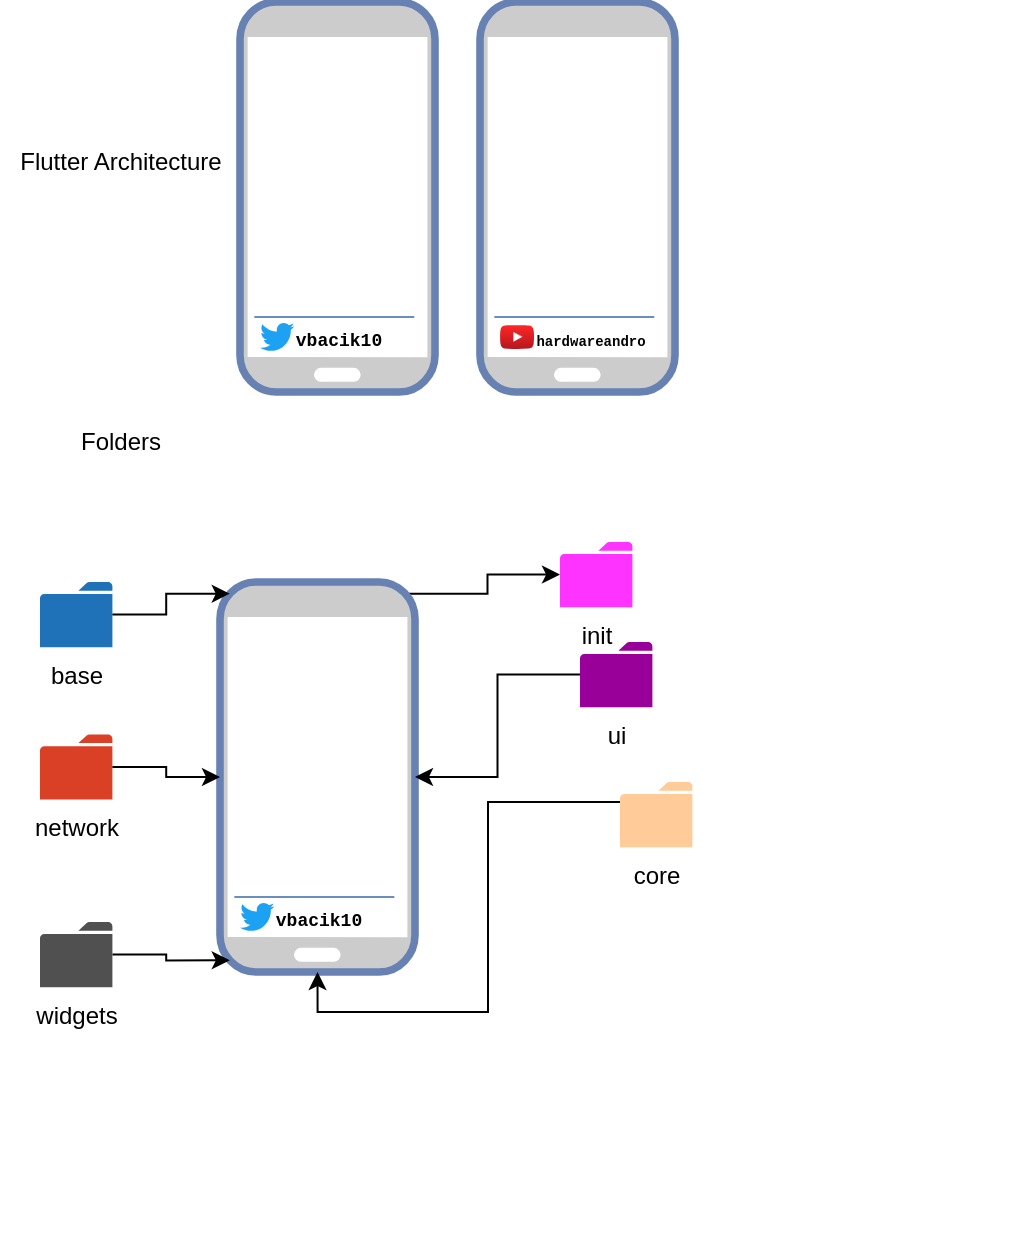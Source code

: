 <mxfile version="13.7.9" type="device" pages="20"><diagram id="xrSDLaM0jfvUmRgEwhjc" name="Page-1"><mxGraphModel dx="786" dy="534" grid="1" gridSize="10" guides="1" tooltips="1" connect="1" arrows="1" fold="1" page="1" pageScale="1" pageWidth="850" pageHeight="1100" math="0" shadow="0"><root><mxCell id="0"/><mxCell id="1" parent="0"/><mxCell id="3RW5tvyJPhISGMZgpdAM-4" value="Flutter Architecture&lt;br&gt;" style="text;html=1;align=center;verticalAlign=middle;resizable=0;points=[];autosize=1;" parent="1" vertex="1"><mxGeometry x="40" y="80" width="120" height="20" as="geometry"/></mxCell><mxCell id="3RW5tvyJPhISGMZgpdAM-6" value="Folders" style="text;html=1;align=center;verticalAlign=middle;resizable=0;points=[];autosize=1;" parent="1" vertex="1"><mxGeometry x="70" y="220" width="60" height="20" as="geometry"/></mxCell><mxCell id="3RW5tvyJPhISGMZgpdAM-19" value="" style="fontColor=#0066CC;verticalAlign=top;verticalLabelPosition=bottom;labelPosition=center;align=center;html=1;outlineConnect=0;fillColor=#CCCCCC;strokeColor=#6881B3;gradientColor=none;gradientDirection=north;strokeWidth=2;shape=mxgraph.networks.mobile;" parent="1" vertex="1"><mxGeometry x="280" y="10" width="97.5" height="195" as="geometry"/></mxCell><mxCell id="3RW5tvyJPhISGMZgpdAM-21" value="&lt;font face=&quot;Courier New&quot; size=&quot;1&quot;&gt;&lt;b style=&quot;font-size: 7px&quot;&gt;hardwareandro&lt;/b&gt;&lt;/font&gt;" style="text;html=1;align=center;verticalAlign=middle;resizable=0;points=[];autosize=1;" parent="1" vertex="1"><mxGeometry x="300" y="167.52" width="70" height="20" as="geometry"/></mxCell><mxCell id="3RW5tvyJPhISGMZgpdAM-22" value="" style="endArrow=none;html=1;fillColor=#dae8fc;strokeColor=#6c8ebf;" parent="1" edge="1"><mxGeometry width="50" height="50" relative="1" as="geometry"><mxPoint x="287.16" y="167.52" as="sourcePoint"/><mxPoint x="367.16" y="167.52" as="targetPoint"/></mxGeometry></mxCell><mxCell id="3RW5tvyJPhISGMZgpdAM-23" value="" style="group" parent="1" vertex="1" connectable="0"><mxGeometry x="160" y="10" width="97.5" height="195" as="geometry"/></mxCell><mxCell id="3RW5tvyJPhISGMZgpdAM-3" value="" style="fontColor=#0066CC;verticalAlign=top;verticalLabelPosition=bottom;labelPosition=center;align=center;html=1;outlineConnect=0;fillColor=#CCCCCC;strokeColor=#6881B3;gradientColor=none;gradientDirection=north;strokeWidth=2;shape=mxgraph.networks.mobile;" parent="3RW5tvyJPhISGMZgpdAM-23" vertex="1"><mxGeometry width="97.5" height="195" as="geometry"/></mxCell><mxCell id="3RW5tvyJPhISGMZgpdAM-12" value="" style="dashed=0;outlineConnect=0;html=1;align=center;labelPosition=center;verticalLabelPosition=bottom;verticalAlign=top;shape=mxgraph.weblogos.twitter;fillColor=#1DA1F2;strokeColor=none" parent="3RW5tvyJPhISGMZgpdAM-23" vertex="1"><mxGeometry x="10" y="160" width="17.16" height="15.03" as="geometry"/></mxCell><mxCell id="3RW5tvyJPhISGMZgpdAM-14" value="&lt;font style=&quot;font-size: 9px&quot; face=&quot;Courier New&quot;&gt;&lt;b&gt;vbacik10&lt;/b&gt;&lt;/font&gt;" style="text;html=1;align=center;verticalAlign=middle;resizable=0;points=[];autosize=1;" parent="3RW5tvyJPhISGMZgpdAM-23" vertex="1"><mxGeometry x="18.75" y="157.52" width="60" height="20" as="geometry"/></mxCell><mxCell id="3RW5tvyJPhISGMZgpdAM-17" value="" style="endArrow=none;html=1;fillColor=#dae8fc;strokeColor=#6c8ebf;" parent="3RW5tvyJPhISGMZgpdAM-23" edge="1"><mxGeometry width="50" height="50" relative="1" as="geometry"><mxPoint x="7.16" y="157.52" as="sourcePoint"/><mxPoint x="87.16" y="157.52" as="targetPoint"/></mxGeometry></mxCell><mxCell id="3RW5tvyJPhISGMZgpdAM-24" value="" style="dashed=0;outlineConnect=0;html=1;align=center;labelPosition=center;verticalLabelPosition=bottom;verticalAlign=top;shape=mxgraph.weblogos.youtube_2;fillColor=#FF2626;gradientColor=#B5171F" parent="1" vertex="1"><mxGeometry x="290" y="171.52" width="17.08" height="12" as="geometry"/></mxCell><mxCell id="3RW5tvyJPhISGMZgpdAM-44" value="" style="group" parent="1" vertex="1" connectable="0"><mxGeometry x="60" y="300" width="491" height="335" as="geometry"/></mxCell><mxCell id="3RW5tvyJPhISGMZgpdAM-25" value="" style="group" parent="3RW5tvyJPhISGMZgpdAM-44" vertex="1" connectable="0"><mxGeometry x="90" width="97.5" height="195" as="geometry"/></mxCell><mxCell id="3RW5tvyJPhISGMZgpdAM-34" style="edgeStyle=orthogonalEdgeStyle;rounded=0;orthogonalLoop=1;jettySize=auto;html=1;exitX=0.95;exitY=0.03;exitDx=0;exitDy=0;exitPerimeter=0;" parent="3RW5tvyJPhISGMZgpdAM-25" source="3RW5tvyJPhISGMZgpdAM-26" target="3RW5tvyJPhISGMZgpdAM-31" edge="1"><mxGeometry relative="1" as="geometry"/></mxCell><mxCell id="3RW5tvyJPhISGMZgpdAM-26" value="" style="fontColor=#0066CC;verticalAlign=top;verticalLabelPosition=bottom;labelPosition=center;align=center;html=1;outlineConnect=0;fillColor=#CCCCCC;strokeColor=#6881B3;gradientColor=none;gradientDirection=north;strokeWidth=2;shape=mxgraph.networks.mobile;" parent="3RW5tvyJPhISGMZgpdAM-25" vertex="1"><mxGeometry width="97.5" height="195" as="geometry"/></mxCell><mxCell id="3RW5tvyJPhISGMZgpdAM-27" value="" style="dashed=0;outlineConnect=0;html=1;align=center;labelPosition=center;verticalLabelPosition=bottom;verticalAlign=top;shape=mxgraph.weblogos.twitter;fillColor=#1DA1F2;strokeColor=none" parent="3RW5tvyJPhISGMZgpdAM-25" vertex="1"><mxGeometry x="10" y="160" width="17.16" height="15.03" as="geometry"/></mxCell><mxCell id="3RW5tvyJPhISGMZgpdAM-28" value="&lt;font style=&quot;font-size: 9px&quot; face=&quot;Courier New&quot;&gt;&lt;b&gt;vbacik10&lt;/b&gt;&lt;/font&gt;" style="text;html=1;align=center;verticalAlign=middle;resizable=0;points=[];autosize=1;" parent="3RW5tvyJPhISGMZgpdAM-25" vertex="1"><mxGeometry x="18.75" y="157.52" width="60" height="20" as="geometry"/></mxCell><mxCell id="3RW5tvyJPhISGMZgpdAM-29" value="" style="endArrow=none;html=1;fillColor=#dae8fc;strokeColor=#6c8ebf;" parent="3RW5tvyJPhISGMZgpdAM-25" edge="1"><mxGeometry width="50" height="50" relative="1" as="geometry"><mxPoint x="7.16" y="157.52" as="sourcePoint"/><mxPoint x="87.16" y="157.52" as="targetPoint"/></mxGeometry></mxCell><mxCell id="3RW5tvyJPhISGMZgpdAM-11" value="" style="group" parent="3RW5tvyJPhISGMZgpdAM-25" vertex="1" connectable="0"><mxGeometry x="-90" y="40" width="36.2" height="105" as="geometry"/></mxCell><mxCell id="3RW5tvyJPhISGMZgpdAM-9" value="network" style="pointerEvents=1;shadow=0;dashed=0;html=1;strokeColor=none;labelPosition=center;verticalLabelPosition=bottom;verticalAlign=top;outlineConnect=0;align=center;shape=mxgraph.office.concepts.folder;fillColor=#DA4026;" parent="3RW5tvyJPhISGMZgpdAM-11" vertex="1"><mxGeometry y="36.207" width="36.2" height="32.586" as="geometry"/></mxCell><mxCell id="3RW5tvyJPhISGMZgpdAM-30" value="" style="group" parent="3RW5tvyJPhISGMZgpdAM-25" vertex="1" connectable="0"><mxGeometry x="170" y="-20" width="36.2" height="105" as="geometry"/></mxCell><mxCell id="3RW5tvyJPhISGMZgpdAM-31" value="init" style="pointerEvents=1;shadow=0;dashed=0;html=1;strokeColor=none;labelPosition=center;verticalLabelPosition=bottom;verticalAlign=top;outlineConnect=0;align=center;shape=mxgraph.office.concepts.folder;fillColor=#FF33FF;" parent="3RW5tvyJPhISGMZgpdAM-30" vertex="1"><mxGeometry width="36.2" height="32.586" as="geometry"/></mxCell><mxCell id="3RW5tvyJPhISGMZgpdAM-32" value="ui" style="pointerEvents=1;shadow=0;dashed=0;html=1;strokeColor=none;labelPosition=center;verticalLabelPosition=bottom;verticalAlign=top;outlineConnect=0;align=center;shape=mxgraph.office.concepts.folder;fillColor=#990099;" parent="3RW5tvyJPhISGMZgpdAM-30" vertex="1"><mxGeometry x="10" y="49.997" width="36.2" height="32.586" as="geometry"/></mxCell><mxCell id="3RW5tvyJPhISGMZgpdAM-35" style="edgeStyle=orthogonalEdgeStyle;rounded=0;orthogonalLoop=1;jettySize=auto;html=1;" parent="3RW5tvyJPhISGMZgpdAM-25" source="3RW5tvyJPhISGMZgpdAM-32" target="3RW5tvyJPhISGMZgpdAM-26" edge="1"><mxGeometry relative="1" as="geometry"/></mxCell><mxCell id="3RW5tvyJPhISGMZgpdAM-41" style="edgeStyle=orthogonalEdgeStyle;rounded=0;orthogonalLoop=1;jettySize=auto;html=1;entryX=0;entryY=0.5;entryDx=0;entryDy=0;entryPerimeter=0;" parent="3RW5tvyJPhISGMZgpdAM-25" source="3RW5tvyJPhISGMZgpdAM-9" target="3RW5tvyJPhISGMZgpdAM-26" edge="1"><mxGeometry relative="1" as="geometry"/></mxCell><mxCell id="3RW5tvyJPhISGMZgpdAM-33" value="core" style="pointerEvents=1;shadow=0;dashed=0;html=1;strokeColor=none;labelPosition=center;verticalLabelPosition=bottom;verticalAlign=top;outlineConnect=0;align=center;shape=mxgraph.office.concepts.folder;fillColor=#FFCC99;" parent="3RW5tvyJPhISGMZgpdAM-44" vertex="1"><mxGeometry x="290" y="100.004" width="36.2" height="32.586" as="geometry"/></mxCell><mxCell id="3RW5tvyJPhISGMZgpdAM-39" style="edgeStyle=orthogonalEdgeStyle;rounded=0;orthogonalLoop=1;jettySize=auto;html=1;entryX=0.5;entryY=1;entryDx=0;entryDy=0;entryPerimeter=0;" parent="3RW5tvyJPhISGMZgpdAM-44" source="3RW5tvyJPhISGMZgpdAM-33" target="3RW5tvyJPhISGMZgpdAM-26" edge="1"><mxGeometry relative="1" as="geometry"><Array as="points"><mxPoint x="278" y="110"/><mxPoint x="224" y="110"/><mxPoint x="224" y="215"/><mxPoint x="139" y="215"/></Array></mxGeometry></mxCell><mxCell id="3RW5tvyJPhISGMZgpdAM-8" value="base" style="pointerEvents=1;shadow=0;dashed=0;html=1;strokeColor=none;labelPosition=center;verticalLabelPosition=bottom;verticalAlign=top;outlineConnect=0;align=center;shape=mxgraph.office.concepts.folder;fillColor=#2072B8;" parent="3RW5tvyJPhISGMZgpdAM-44" vertex="1"><mxGeometry width="36.2" height="32.586" as="geometry"/></mxCell><mxCell id="3RW5tvyJPhISGMZgpdAM-40" style="edgeStyle=orthogonalEdgeStyle;rounded=0;orthogonalLoop=1;jettySize=auto;html=1;entryX=0.05;entryY=0.03;entryDx=0;entryDy=0;entryPerimeter=0;" parent="3RW5tvyJPhISGMZgpdAM-44" source="3RW5tvyJPhISGMZgpdAM-8" target="3RW5tvyJPhISGMZgpdAM-26" edge="1"><mxGeometry relative="1" as="geometry"/></mxCell><mxCell id="3RW5tvyJPhISGMZgpdAM-43" style="edgeStyle=orthogonalEdgeStyle;rounded=0;orthogonalLoop=1;jettySize=auto;html=1;entryX=0.05;entryY=0.97;entryDx=0;entryDy=0;entryPerimeter=0;" parent="3RW5tvyJPhISGMZgpdAM-44" source="3RW5tvyJPhISGMZgpdAM-10" target="3RW5tvyJPhISGMZgpdAM-26" edge="1"><mxGeometry relative="1" as="geometry"/></mxCell><mxCell id="3RW5tvyJPhISGMZgpdAM-10" value="widgets" style="pointerEvents=1;shadow=0;dashed=0;html=1;strokeColor=none;fillColor=#505050;labelPosition=center;verticalLabelPosition=bottom;verticalAlign=top;outlineConnect=0;align=center;shape=mxgraph.office.concepts.folder;" parent="3RW5tvyJPhISGMZgpdAM-44" vertex="1"><mxGeometry y="170.004" width="36.2" height="32.586" as="geometry"/></mxCell></root></mxGraphModel></diagram><diagram id="EY_DJBYl5CjCWYhJiKIv" name="folders"><mxGraphModel dx="786" dy="534" grid="1" gridSize="10" guides="1" tooltips="1" connect="1" arrows="1" fold="1" page="1" pageScale="1" pageWidth="850" pageHeight="1100" math="0" shadow="0"><root><mxCell id="sKk2Fb4FT1r5QQN-X_Ae-0"/><mxCell id="sKk2Fb4FT1r5QQN-X_Ae-1" parent="sKk2Fb4FT1r5QQN-X_Ae-0"/><mxCell id="ffLko0QnzQ1Oi9_DJiAA-6" style="edgeStyle=orthogonalEdgeStyle;rounded=0;orthogonalLoop=1;jettySize=auto;html=1;entryX=1;entryY=0.5;entryDx=0;entryDy=0;entryPerimeter=0;" edge="1" parent="sKk2Fb4FT1r5QQN-X_Ae-1" source="PALawoGpCbJy3RkRJGzk-14" target="PALawoGpCbJy3RkRJGzk-3"><mxGeometry relative="1" as="geometry"/></mxCell><mxCell id="PALawoGpCbJy3RkRJGzk-14" value="core" style="pointerEvents=1;shadow=0;dashed=0;html=1;strokeColor=none;labelPosition=center;verticalLabelPosition=bottom;verticalAlign=top;outlineConnect=0;align=center;shape=mxgraph.office.concepts.folder;fillColor=#FFCC99;" parent="sKk2Fb4FT1r5QQN-X_Ae-1" vertex="1"><mxGeometry x="500" y="140.004" width="36.2" height="32.586" as="geometry"/></mxCell><mxCell id="ffLko0QnzQ1Oi9_DJiAA-7" style="edgeStyle=orthogonalEdgeStyle;rounded=0;orthogonalLoop=1;jettySize=auto;html=1;entryX=0;entryY=0.5;entryDx=0;entryDy=0;entryPerimeter=0;" edge="1" parent="sKk2Fb4FT1r5QQN-X_Ae-1" source="PALawoGpCbJy3RkRJGzk-16" target="PALawoGpCbJy3RkRJGzk-3"><mxGeometry relative="1" as="geometry"/></mxCell><mxCell id="PALawoGpCbJy3RkRJGzk-16" value="base" style="pointerEvents=1;shadow=0;dashed=0;html=1;strokeColor=none;labelPosition=center;verticalLabelPosition=bottom;verticalAlign=top;outlineConnect=0;align=center;shape=mxgraph.office.concepts.folder;fillColor=#2072B8;" parent="sKk2Fb4FT1r5QQN-X_Ae-1" vertex="1"><mxGeometry x="210" y="40" width="36.2" height="32.586" as="geometry"/></mxCell><mxCell id="ffLko0QnzQ1Oi9_DJiAA-8" style="edgeStyle=orthogonalEdgeStyle;rounded=0;orthogonalLoop=1;jettySize=auto;html=1;entryX=0;entryY=0.5;entryDx=0;entryDy=0;entryPerimeter=0;" edge="1" parent="sKk2Fb4FT1r5QQN-X_Ae-1" source="PALawoGpCbJy3RkRJGzk-19" target="PALawoGpCbJy3RkRJGzk-3"><mxGeometry relative="1" as="geometry"/></mxCell><mxCell id="PALawoGpCbJy3RkRJGzk-19" value="widgets" style="pointerEvents=1;shadow=0;dashed=0;html=1;strokeColor=none;fillColor=#505050;labelPosition=center;verticalLabelPosition=bottom;verticalAlign=top;outlineConnect=0;align=center;shape=mxgraph.office.concepts.folder;" parent="sKk2Fb4FT1r5QQN-X_Ae-1" vertex="1"><mxGeometry x="210" y="210.004" width="36.2" height="32.586" as="geometry"/></mxCell><mxCell id="ffLko0QnzQ1Oi9_DJiAA-3" style="edgeStyle=orthogonalEdgeStyle;rounded=0;orthogonalLoop=1;jettySize=auto;html=1;" edge="1" parent="sKk2Fb4FT1r5QQN-X_Ae-1" source="PALawoGpCbJy3RkRJGzk-3" target="PALawoGpCbJy3RkRJGzk-11"><mxGeometry relative="1" as="geometry"/></mxCell><mxCell id="ffLko0QnzQ1Oi9_DJiAA-4" style="edgeStyle=orthogonalEdgeStyle;rounded=0;orthogonalLoop=1;jettySize=auto;html=1;" edge="1" parent="sKk2Fb4FT1r5QQN-X_Ae-1" source="PALawoGpCbJy3RkRJGzk-3" target="PALawoGpCbJy3RkRJGzk-8"><mxGeometry relative="1" as="geometry"/></mxCell><mxCell id="PALawoGpCbJy3RkRJGzk-3" value="" style="fontColor=#0066CC;verticalAlign=top;verticalLabelPosition=bottom;labelPosition=center;align=center;html=1;outlineConnect=0;fillColor=#CCCCCC;strokeColor=#6881B3;gradientColor=none;gradientDirection=north;strokeWidth=2;shape=mxgraph.networks.mobile;" parent="sKk2Fb4FT1r5QQN-X_Ae-1" vertex="1"><mxGeometry x="310" y="40" width="97.5" height="195" as="geometry"/></mxCell><mxCell id="PALawoGpCbJy3RkRJGzk-8" value="network" style="pointerEvents=1;shadow=0;dashed=0;html=1;strokeColor=none;labelPosition=center;verticalLabelPosition=bottom;verticalAlign=top;outlineConnect=0;align=center;shape=mxgraph.office.concepts.folder;fillColor=#DA4026;" parent="sKk2Fb4FT1r5QQN-X_Ae-1" vertex="1"><mxGeometry x="330" y="279.997" width="36.2" height="32.586" as="geometry"/></mxCell><mxCell id="ffLko0QnzQ1Oi9_DJiAA-5" style="edgeStyle=orthogonalEdgeStyle;rounded=0;orthogonalLoop=1;jettySize=auto;html=1;entryX=0.95;entryY=0.97;entryDx=0;entryDy=0;entryPerimeter=0;" edge="1" parent="sKk2Fb4FT1r5QQN-X_Ae-1" source="PALawoGpCbJy3RkRJGzk-10" target="PALawoGpCbJy3RkRJGzk-3"><mxGeometry relative="1" as="geometry"/></mxCell><mxCell id="PALawoGpCbJy3RkRJGzk-10" value="init" style="pointerEvents=1;shadow=0;dashed=0;html=1;strokeColor=none;labelPosition=center;verticalLabelPosition=bottom;verticalAlign=top;outlineConnect=0;align=center;shape=mxgraph.office.concepts.folder;fillColor=#FF33FF;" parent="sKk2Fb4FT1r5QQN-X_Ae-1" vertex="1"><mxGeometry x="470" y="235" width="36.2" height="32.586" as="geometry"/></mxCell><mxCell id="PALawoGpCbJy3RkRJGzk-11" value="ui" style="pointerEvents=1;shadow=0;dashed=0;html=1;strokeColor=none;labelPosition=center;verticalLabelPosition=bottom;verticalAlign=top;outlineConnect=0;align=center;shape=mxgraph.office.concepts.folder;fillColor=#990099;" parent="sKk2Fb4FT1r5QQN-X_Ae-1" vertex="1"><mxGeometry x="480" y="49.997" width="36.2" height="32.586" as="geometry"/></mxCell></root></mxGraphModel></diagram><diagram id="GHoVp0b_fGk2g8nOeRhM" name="named"><mxGraphModel dx="786" dy="534" grid="1" gridSize="10" guides="1" tooltips="1" connect="1" arrows="1" fold="1" page="1" pageScale="1" pageWidth="850" pageHeight="1100" math="0" shadow="0"><root><mxCell id="cF3ffrfoPoKccU7koJaB-0"/><mxCell id="cF3ffrfoPoKccU7koJaB-1" parent="cF3ffrfoPoKccU7koJaB-0"/><mxCell id="cF3ffrfoPoKccU7koJaB-30" value="Atomic İsimlendirme" style="whiteSpace=wrap;html=1;fillColor=#60a917;strokeColor=#2D7600;fontColor=#ffffff;" parent="cF3ffrfoPoKccU7koJaB-1" vertex="1"><mxGeometry x="40" y="230" width="120" height="60" as="geometry"/></mxCell><mxCell id="e7kESaY3756uLPT59Jtd-3" style="edgeStyle=orthogonalEdgeStyle;rounded=0;orthogonalLoop=1;jettySize=auto;html=1;entryX=0.5;entryY=1;entryDx=0;entryDy=0;entryPerimeter=0;" parent="cF3ffrfoPoKccU7koJaB-1" source="cF3ffrfoPoKccU7koJaB-29" target="cF3ffrfoPoKccU7koJaB-35" edge="1"><mxGeometry relative="1" as="geometry"/></mxCell><mxCell id="cF3ffrfoPoKccU7koJaB-29" value="Nesne İsimlendirme" style="whiteSpace=wrap;html=1;fillColor=#e1d5e7;strokeColor=#9673a6;" parent="cF3ffrfoPoKccU7koJaB-1" vertex="1"><mxGeometry x="370" y="270" width="120" height="60" as="geometry"/></mxCell><mxCell id="cF3ffrfoPoKccU7koJaB-28" value="Sınıf İsimlendirme" style="whiteSpace=wrap;html=1;fillColor=#f8cecc;strokeColor=#b85450;" parent="cF3ffrfoPoKccU7koJaB-1" vertex="1"><mxGeometry x="370" y="180" width="120" height="60" as="geometry"/></mxCell><mxCell id="e7kESaY3756uLPT59Jtd-0" style="edgeStyle=orthogonalEdgeStyle;rounded=0;orthogonalLoop=1;jettySize=auto;html=1;entryX=0.5;entryY=0;entryDx=0;entryDy=0;entryPerimeter=0;" parent="cF3ffrfoPoKccU7koJaB-1" source="cF3ffrfoPoKccU7koJaB-27" target="cF3ffrfoPoKccU7koJaB-35" edge="1"><mxGeometry relative="1" as="geometry"/></mxCell><mxCell id="cF3ffrfoPoKccU7koJaB-27" value="Sabit Değer İsimlendirme" style="whiteSpace=wrap;html=1;fillColor=#FFCC99;" parent="cF3ffrfoPoKccU7koJaB-1" vertex="1"><mxGeometry x="30" y="80" width="120" height="60" as="geometry"/></mxCell><mxCell id="cF3ffrfoPoKccU7koJaB-36" style="edgeStyle=orthogonalEdgeStyle;rounded=0;orthogonalLoop=1;jettySize=auto;html=1;" parent="cF3ffrfoPoKccU7koJaB-1" source="cF3ffrfoPoKccU7koJaB-35" target="cF3ffrfoPoKccU7koJaB-30" edge="1"><mxGeometry relative="1" as="geometry"/></mxCell><mxCell id="e7kESaY3756uLPT59Jtd-1" value="" style="edgeStyle=orthogonalEdgeStyle;rounded=0;orthogonalLoop=1;jettySize=auto;html=1;" parent="cF3ffrfoPoKccU7koJaB-1" source="cF3ffrfoPoKccU7koJaB-35" target="cF3ffrfoPoKccU7koJaB-28" edge="1"><mxGeometry relative="1" as="geometry"/></mxCell><mxCell id="cF3ffrfoPoKccU7koJaB-35" value="" style="fontColor=#0066CC;verticalAlign=top;verticalLabelPosition=bottom;labelPosition=center;align=center;html=1;outlineConnect=0;fillColor=#CCCCCC;strokeColor=#6881B3;gradientColor=none;gradientDirection=north;strokeWidth=2;shape=mxgraph.networks.mobile;" parent="cF3ffrfoPoKccU7koJaB-1" vertex="1"><mxGeometry x="190" y="80" width="130" height="260" as="geometry"/></mxCell></root></mxGraphModel></diagram><diagram id="gpR725KYQD1KYzPu4hnQ" name="atomics"><mxGraphModel dx="786" dy="534" grid="1" gridSize="10" guides="1" tooltips="1" connect="1" arrows="1" fold="1" page="1" pageScale="1" pageWidth="850" pageHeight="1100" math="0" shadow="0"><root><mxCell id="rfgj2tM0TV5LjnGXN6jJ-0"/><mxCell id="rfgj2tM0TV5LjnGXN6jJ-1" parent="rfgj2tM0TV5LjnGXN6jJ-0"/><mxCell id="ipxKoh6WNPQsakSCeYz6-25" style="edgeStyle=orthogonalEdgeStyle;rounded=0;orthogonalLoop=1;jettySize=auto;html=1;entryX=0.422;entryY=0.955;entryDx=0;entryDy=0;entryPerimeter=0;" parent="rfgj2tM0TV5LjnGXN6jJ-1" source="ipxKoh6WNPQsakSCeYz6-0" target="ipxKoh6WNPQsakSCeYz6-24" edge="1"><mxGeometry relative="1" as="geometry"/></mxCell><mxCell id="ipxKoh6WNPQsakSCeYz6-30" style="edgeStyle=orthogonalEdgeStyle;rounded=0;orthogonalLoop=1;jettySize=auto;html=1;entryX=0.5;entryY=0;entryDx=0;entryDy=0;" parent="rfgj2tM0TV5LjnGXN6jJ-1" source="ipxKoh6WNPQsakSCeYz6-0" target="ipxKoh6WNPQsakSCeYz6-29" edge="1"><mxGeometry relative="1" as="geometry"/></mxCell><mxCell id="ipxKoh6WNPQsakSCeYz6-32" style="edgeStyle=orthogonalEdgeStyle;rounded=0;orthogonalLoop=1;jettySize=auto;html=1;entryX=0.043;entryY=0.4;entryDx=0;entryDy=0;entryPerimeter=0;" parent="rfgj2tM0TV5LjnGXN6jJ-1" source="ipxKoh6WNPQsakSCeYz6-0" target="ipxKoh6WNPQsakSCeYz6-31" edge="1"><mxGeometry relative="1" as="geometry"/></mxCell><mxCell id="ipxKoh6WNPQsakSCeYz6-34" style="edgeStyle=orthogonalEdgeStyle;rounded=0;orthogonalLoop=1;jettySize=auto;html=1;entryX=0.022;entryY=0.51;entryDx=0;entryDy=0;entryPerimeter=0;" parent="rfgj2tM0TV5LjnGXN6jJ-1" source="ipxKoh6WNPQsakSCeYz6-0" target="ipxKoh6WNPQsakSCeYz6-33" edge="1"><mxGeometry relative="1" as="geometry"><Array as="points"><mxPoint x="285" y="750"/><mxPoint x="400" y="750"/><mxPoint x="400" y="727"/></Array></mxGeometry></mxCell><mxCell id="ipxKoh6WNPQsakSCeYz6-0" value="" style="fontColor=#0066CC;verticalAlign=top;verticalLabelPosition=bottom;labelPosition=center;align=center;html=1;outlineConnect=0;fillColor=#CCCCCC;strokeColor=#6881B3;gradientColor=none;gradientDirection=north;strokeWidth=2;shape=mxgraph.networks.mobile;" parent="rfgj2tM0TV5LjnGXN6jJ-1" vertex="1"><mxGeometry x="220" y="480" width="130" height="260" as="geometry"/></mxCell><mxCell id="ipxKoh6WNPQsakSCeYz6-26" style="edgeStyle=orthogonalEdgeStyle;rounded=0;orthogonalLoop=1;jettySize=auto;html=1;entryX=1;entryY=0.5;entryDx=0;entryDy=0;entryPerimeter=0;" parent="rfgj2tM0TV5LjnGXN6jJ-1" source="ipxKoh6WNPQsakSCeYz6-16" target="ipxKoh6WNPQsakSCeYz6-0" edge="1"><mxGeometry relative="1" as="geometry"><mxPoint x="380" y="587" as="targetPoint"/></mxGeometry></mxCell><mxCell id="ipxKoh6WNPQsakSCeYz6-16" value="Pay now" style="rounded=1;fillColor=#0057D8;align=center;strokeColor=none;html=1;fontColor=#ffffff;fontSize=12" parent="rfgj2tM0TV5LjnGXN6jJ-1" vertex="1"><mxGeometry x="470" y="593.5" width="86" height="33" as="geometry"/></mxCell><mxCell id="ipxKoh6WNPQsakSCeYz6-27" style="edgeStyle=orthogonalEdgeStyle;rounded=0;orthogonalLoop=1;jettySize=auto;html=1;entryX=0.95;entryY=0.03;entryDx=0;entryDy=0;entryPerimeter=0;" parent="rfgj2tM0TV5LjnGXN6jJ-1" source="ipxKoh6WNPQsakSCeYz6-18" target="ipxKoh6WNPQsakSCeYz6-0" edge="1"><mxGeometry relative="1" as="geometry"/></mxCell><mxCell id="ipxKoh6WNPQsakSCeYz6-18" value="Create Group" style="rounded=1;align=center;fillColor=#F1F2F4;strokeColor=none;html=1;fontColor=#596780;fontSize=12" parent="rfgj2tM0TV5LjnGXN6jJ-1" vertex="1"><mxGeometry x="415" y="530" width="115" height="33" as="geometry"/></mxCell><mxCell id="ipxKoh6WNPQsakSCeYz6-19" value="" style="html=1;shadow=0;dashed=0;shape=mxgraph.atlassian.checkbox;fillColor=#008465;strokeColor=none;html=1" parent="rfgj2tM0TV5LjnGXN6jJ-1" vertex="1"><mxGeometry x="390" y="539" width="14" height="14" as="geometry"/></mxCell><mxCell id="ipxKoh6WNPQsakSCeYz6-28" style="edgeStyle=orthogonalEdgeStyle;rounded=0;orthogonalLoop=1;jettySize=auto;html=1;exitX=0.25;exitY=0;exitDx=0;exitDy=0;entryX=0.5;entryY=0;entryDx=0;entryDy=0;entryPerimeter=0;" parent="rfgj2tM0TV5LjnGXN6jJ-1" source="ipxKoh6WNPQsakSCeYz6-20" target="ipxKoh6WNPQsakSCeYz6-0" edge="1"><mxGeometry relative="1" as="geometry"><Array as="points"><mxPoint x="416" y="460"/><mxPoint x="285" y="460"/></Array></mxGeometry></mxCell><mxCell id="ipxKoh6WNPQsakSCeYz6-20" value="Focused disabled" style="rounded=1;html=1;shadow=0;dashed=0;whiteSpace=wrap;fontSize=10;fillColor=#F4F4F4;align=center;strokeColor=#E6E6E6;fontColor=#CCCCCC;" parent="rfgj2tM0TV5LjnGXN6jJ-1" vertex="1"><mxGeometry x="344.5" y="386.56" width="105.5" height="16.88" as="geometry"/></mxCell><mxCell id="ipxKoh6WNPQsakSCeYz6-24" value="" style="aspect=fixed;html=1;points=[];align=center;image;fontSize=12;image=img/lib/azure2/general/Image.svg;fillColor=#FFCC99;" parent="rfgj2tM0TV5LjnGXN6jJ-1" vertex="1"><mxGeometry x="76" y="690" width="64" height="44" as="geometry"/></mxCell><mxCell id="ipxKoh6WNPQsakSCeYz6-29" value="Title" style="text;strokeColor=none;fillColor=none;html=1;fontSize=24;fontStyle=1;verticalAlign=middle;align=center;" parent="rfgj2tM0TV5LjnGXN6jJ-1" vertex="1"><mxGeometry x="40" y="530" width="100" height="40" as="geometry"/></mxCell><mxCell id="ipxKoh6WNPQsakSCeYz6-31" value="" style="strokeWidth=1;html=1;shadow=0;dashed=0;shape=mxgraph.android.action_bar;fillColor=#E6E6E6;strokeColor=#c0c0c0;strokeWidth=2;" parent="rfgj2tM0TV5LjnGXN6jJ-1" vertex="1"><mxGeometry x="110" y="380" width="185" height="30" as="geometry"/></mxCell><mxCell id="ipxKoh6WNPQsakSCeYz6-33" value="" style="html=1;aspect=fixed;strokeColor=none;shadow=0;align=center;verticalAlign=top;fillColor=#3B8DF1;shape=mxgraph.gcp2.loading_2" parent="rfgj2tM0TV5LjnGXN6jJ-1" vertex="1"><mxGeometry x="450" y="690" width="66.96" height="72" as="geometry"/></mxCell></root></mxGraphModel></diagram><diagram id="XZHZjclG5dKXAQwcPyW0" name="theme"><mxGraphModel dx="786" dy="534" grid="1" gridSize="10" guides="1" tooltips="1" connect="1" arrows="1" fold="1" page="1" pageScale="1" pageWidth="850" pageHeight="1100" math="0" shadow="0"><root><mxCell id="2PDfidfJ70da4Kkf50o3-0"/><mxCell id="2PDfidfJ70da4Kkf50o3-1" parent="2PDfidfJ70da4Kkf50o3-0"/><mxCell id="2PDfidfJ70da4Kkf50o3-2" value="Aydınlık Tema" style="verticalAlign=top;verticalLabelPosition=bottom;labelPosition=center;align=center;html=1;outlineConnect=0;gradientDirection=north;strokeWidth=2;shape=mxgraph.networks.mobile;fillColor=#f5f5f5;gradientColor=#b3b3b3;strokeColor=none;" parent="2PDfidfJ70da4Kkf50o3-1" vertex="1"><mxGeometry x="220" y="480" width="130" height="260" as="geometry"/></mxCell><mxCell id="2PDfidfJ70da4Kkf50o3-3" value="Karanlık Tema" style="verticalAlign=top;verticalLabelPosition=bottom;labelPosition=center;align=center;html=1;outlineConnect=0;gradientDirection=north;strokeWidth=2;shape=mxgraph.networks.mobile;fillColor=#000000;strokeColor=none;" parent="2PDfidfJ70da4Kkf50o3-1" vertex="1"><mxGeometry x="520" y="480" width="130" height="260" as="geometry"/></mxCell><mxCell id="2PDfidfJ70da4Kkf50o3-5" value="" style="shape=mxgraph.signs.nature.moon;html=1;pointerEvents=1;verticalLabelPosition=bottom;verticalAlign=top;align=center;" parent="2PDfidfJ70da4Kkf50o3-1" vertex="1"><mxGeometry x="550" y="561" width="76" height="99" as="geometry"/></mxCell><mxCell id="2PDfidfJ70da4Kkf50o3-6" value="" style="verticalLabelPosition=bottom;verticalAlign=top;html=1;shape=mxgraph.basic.sun;fillColor=#ffcd28;strokeColor=#d79b00;gradientColor=#ffa500;" parent="2PDfidfJ70da4Kkf50o3-1" vertex="1"><mxGeometry x="235" y="550" width="100" height="100" as="geometry"/></mxCell><mxCell id="2PDfidfJ70da4Kkf50o3-7" value="" style="endArrow=none;html=1;strokeWidth=4;" parent="2PDfidfJ70da4Kkf50o3-1" edge="1"><mxGeometry width="50" height="50" relative="1" as="geometry"><mxPoint x="380" y="760" as="sourcePoint"/><mxPoint x="490" y="460" as="targetPoint"/></mxGeometry></mxCell></root></mxGraphModel></diagram><diagram id="6LfTbH6V6Oi1M7BlZ-h5" name="core-widgets"><mxGraphModel dx="786" dy="534" grid="1" gridSize="10" guides="1" tooltips="1" connect="1" arrows="1" fold="1" page="1" pageScale="1" pageWidth="850" pageHeight="1100" math="0" shadow="0"><root><mxCell id="1Sd-EPziwBhwAtkx0WVV-0"/><mxCell id="1Sd-EPziwBhwAtkx0WVV-1" parent="1Sd-EPziwBhwAtkx0WVV-0"/><mxCell id="4aqj5x9u7ImZXmzP19I3-6" value="Pay now" style="rounded=1;fillColor=#0057D8;align=center;strokeColor=none;html=1;fontColor=#ffffff;fontSize=12" vertex="1" parent="1Sd-EPziwBhwAtkx0WVV-1"><mxGeometry x="410" y="460" width="86" height="33" as="geometry"/></mxCell><mxCell id="4aqj5x9u7ImZXmzP19I3-8" value="Create Group" style="rounded=1;align=center;fillColor=#F1F2F4;strokeColor=none;html=1;fontColor=#596780;fontSize=12" vertex="1" parent="1Sd-EPziwBhwAtkx0WVV-1"><mxGeometry x="229.5" y="490" width="115" height="33" as="geometry"/></mxCell><mxCell id="4aqj5x9u7ImZXmzP19I3-9" value="" style="html=1;shadow=0;dashed=0;shape=mxgraph.atlassian.checkbox;fillColor=#008465;strokeColor=none;html=1" vertex="1" parent="1Sd-EPziwBhwAtkx0WVV-1"><mxGeometry x="390" y="539" width="14" height="14" as="geometry"/></mxCell><mxCell id="4aqj5x9u7ImZXmzP19I3-11" value="Focused disabled" style="rounded=1;html=1;shadow=0;dashed=0;whiteSpace=wrap;fontSize=10;fillColor=#F4F4F4;align=center;strokeColor=#E6E6E6;fontColor=#CCCCCC;" vertex="1" parent="1Sd-EPziwBhwAtkx0WVV-1"><mxGeometry x="344.5" y="596.06" width="105.5" height="16.88" as="geometry"/></mxCell><mxCell id="4aqj5x9u7ImZXmzP19I3-12" value="" style="aspect=fixed;html=1;points=[];align=center;image;fontSize=12;image=img/lib/azure2/general/Image.svg;fillColor=#FFCC99;" vertex="1" parent="1Sd-EPziwBhwAtkx0WVV-1"><mxGeometry x="120" y="582.5" width="64" height="44" as="geometry"/></mxCell><mxCell id="4aqj5x9u7ImZXmzP19I3-13" value="Title" style="text;strokeColor=none;fillColor=none;html=1;fontSize=24;fontStyle=1;verticalAlign=middle;align=center;" vertex="1" parent="1Sd-EPziwBhwAtkx0WVV-1"><mxGeometry x="84" y="499" width="100" height="40" as="geometry"/></mxCell><mxCell id="4aqj5x9u7ImZXmzP19I3-14" value="" style="strokeWidth=1;html=1;shadow=0;dashed=0;shape=mxgraph.android.action_bar;fillColor=#E6E6E6;strokeColor=#c0c0c0;strokeWidth=2;" vertex="1" parent="1Sd-EPziwBhwAtkx0WVV-1"><mxGeometry x="110" y="430" width="185" height="30" as="geometry"/></mxCell><mxCell id="4aqj5x9u7ImZXmzP19I3-15" value="" style="html=1;aspect=fixed;strokeColor=none;shadow=0;align=center;verticalAlign=top;fillColor=#3B8DF1;shape=mxgraph.gcp2.loading_2" vertex="1" parent="1Sd-EPziwBhwAtkx0WVV-1"><mxGeometry x="250" y="582.5" width="60" height="64.52" as="geometry"/></mxCell><mxCell id="4aqj5x9u7ImZXmzP19I3-16" value="" style="dashed=0;labelPosition=right;align=left;shape=mxgraph.gmdl.checkbox;strokeColor=none;fillColor=#009587;strokeWidth=2;aspect=fixed;" vertex="1" parent="1Sd-EPziwBhwAtkx0WVV-1"><mxGeometry x="460" y="539" width="16" height="16" as="geometry"/></mxCell></root></mxGraphModel></diagram><diagram id="JzwXCbhsT5zpIO1MZruW" name="core-models"><mxGraphModel dx="786" dy="534" grid="1" gridSize="10" guides="1" tooltips="1" connect="1" arrows="1" fold="1" page="1" pageScale="1" pageWidth="850" pageHeight="1100" math="0" shadow="0"><root><mxCell id="EBXuRoa6mmjk_4kFIneU-0"/><mxCell id="EBXuRoa6mmjk_4kFIneU-1" parent="EBXuRoa6mmjk_4kFIneU-0"/><mxCell id="sw7H06vJMh-fq0qZWJ4t-11" style="edgeStyle=orthogonalEdgeStyle;rounded=0;orthogonalLoop=1;jettySize=auto;html=1;entryX=0.5;entryY=0;entryDx=0;entryDy=0;entryPerimeter=0;strokeWidth=4;" parent="EBXuRoa6mmjk_4kFIneU-1" source="HOU0wJq7cfqw2FCYL0O4-13" target="sw7H06vJMh-fq0qZWJ4t-0" edge="1"><mxGeometry relative="1" as="geometry"/></mxCell><mxCell id="HOU0wJq7cfqw2FCYL0O4-13" value="" style="shape=mxgraph.bpmn.shape;html=1;verticalLabelPosition=bottom;labelBackgroundColor=#ffffff;verticalAlign=top;align=center;perimeter=rhombusPerimeter;background=gateway;outlineConnect=0;outline=eventNonint;symbol=message;gradientColor=none;fillColor=none;" parent="EBXuRoa6mmjk_4kFIneU-1" vertex="1"><mxGeometry x="490" y="360" width="50" height="50" as="geometry"/></mxCell><mxCell id="sw7H06vJMh-fq0qZWJ4t-10" style="edgeStyle=orthogonalEdgeStyle;rounded=0;orthogonalLoop=1;jettySize=auto;html=1;entryX=0.5;entryY=0;entryDx=0;entryDy=0;entryPerimeter=0;strokeWidth=4;" parent="EBXuRoa6mmjk_4kFIneU-1" source="HOU0wJq7cfqw2FCYL0O4-14" target="sw7H06vJMh-fq0qZWJ4t-0" edge="1"><mxGeometry relative="1" as="geometry"/></mxCell><mxCell id="HOU0wJq7cfqw2FCYL0O4-14" value="" style="shape=mxgraph.bpmn.shape;html=1;verticalLabelPosition=bottom;labelBackgroundColor=#ffffff;verticalAlign=top;align=center;perimeter=rhombusPerimeter;background=gateway;outlineConnect=0;outline=catching;symbol=conditional;gradientColor=none;fillColor=none;" parent="EBXuRoa6mmjk_4kFIneU-1" vertex="1"><mxGeometry x="425" y="360" width="50" height="50" as="geometry"/></mxCell><mxCell id="sw7H06vJMh-fq0qZWJ4t-12" style="edgeStyle=orthogonalEdgeStyle;rounded=0;orthogonalLoop=1;jettySize=auto;html=1;entryX=0.5;entryY=0;entryDx=0;entryDy=0;entryPerimeter=0;strokeWidth=4;" parent="EBXuRoa6mmjk_4kFIneU-1" source="HOU0wJq7cfqw2FCYL0O4-15" target="sw7H06vJMh-fq0qZWJ4t-0" edge="1"><mxGeometry relative="1" as="geometry"/></mxCell><mxCell id="HOU0wJq7cfqw2FCYL0O4-15" value="" style="shape=mxgraph.bpmn.shape;html=1;verticalLabelPosition=bottom;labelBackgroundColor=#ffffff;verticalAlign=top;align=center;perimeter=rhombusPerimeter;background=gateway;outlineConnect=0;outline=catching;symbol=link;gradientColor=none;fillColor=none;" parent="EBXuRoa6mmjk_4kFIneU-1" vertex="1"><mxGeometry x="557.5" y="360" width="50" height="50" as="geometry"/></mxCell><mxCell id="sw7H06vJMh-fq0qZWJ4t-6" style="edgeStyle=orthogonalEdgeStyle;rounded=0;orthogonalLoop=1;jettySize=auto;html=1;entryX=1;entryY=0.5;entryDx=0;entryDy=0;entryPerimeter=0;strokeWidth=4;" parent="EBXuRoa6mmjk_4kFIneU-1" source="HOU0wJq7cfqw2FCYL0O4-16" target="sw7H06vJMh-fq0qZWJ4t-0" edge="1"><mxGeometry relative="1" as="geometry"/></mxCell><mxCell id="HOU0wJq7cfqw2FCYL0O4-16" value="" style="shape=mxgraph.bpmn.shape;html=1;verticalLabelPosition=bottom;labelBackgroundColor=#ffffff;verticalAlign=top;align=center;perimeter=rhombusPerimeter;background=gateway;outlineConnect=0;outline=end;symbol=escalation;gradientColor=none;fillColor=none;" parent="EBXuRoa6mmjk_4kFIneU-1" vertex="1"><mxGeometry x="610" y="525.5" width="50" height="50" as="geometry"/></mxCell><mxCell id="sw7H06vJMh-fq0qZWJ4t-4" style="edgeStyle=orthogonalEdgeStyle;rounded=0;orthogonalLoop=1;jettySize=auto;html=1;strokeWidth=4;" parent="EBXuRoa6mmjk_4kFIneU-1" source="HOU0wJq7cfqw2FCYL0O4-17" target="sw7H06vJMh-fq0qZWJ4t-0" edge="1"><mxGeometry relative="1" as="geometry"/></mxCell><mxCell id="HOU0wJq7cfqw2FCYL0O4-17" value="" style="shape=mxgraph.bpmn.shape;html=1;verticalLabelPosition=bottom;labelBackgroundColor=#ffffff;verticalAlign=top;align=center;perimeter=rhombusPerimeter;background=gateway;outlineConnect=0;outline=throwing;symbol=link;gradientColor=none;fillColor=none;" parent="EBXuRoa6mmjk_4kFIneU-1" vertex="1"><mxGeometry x="610" y="460.5" width="50" height="50" as="geometry"/></mxCell><mxCell id="sw7H06vJMh-fq0qZWJ4t-7" style="edgeStyle=orthogonalEdgeStyle;rounded=0;orthogonalLoop=1;jettySize=auto;html=1;entryX=1;entryY=0.5;entryDx=0;entryDy=0;entryPerimeter=0;strokeWidth=4;" parent="EBXuRoa6mmjk_4kFIneU-1" source="HOU0wJq7cfqw2FCYL0O4-18" target="sw7H06vJMh-fq0qZWJ4t-0" edge="1"><mxGeometry relative="1" as="geometry"/></mxCell><mxCell id="HOU0wJq7cfqw2FCYL0O4-18" value="" style="shape=mxgraph.bpmn.shape;html=1;verticalLabelPosition=bottom;labelBackgroundColor=#ffffff;verticalAlign=top;align=center;perimeter=rhombusPerimeter;background=gateway;outlineConnect=0;outline=none;symbol=complexGw;gradientColor=none;fillColor=none;" parent="EBXuRoa6mmjk_4kFIneU-1" vertex="1"><mxGeometry x="610" y="590.5" width="50" height="50" as="geometry"/></mxCell><mxCell id="sw7H06vJMh-fq0qZWJ4t-1" style="edgeStyle=orthogonalEdgeStyle;rounded=0;orthogonalLoop=1;jettySize=auto;html=1;strokeWidth=4;" parent="EBXuRoa6mmjk_4kFIneU-1" source="HOU0wJq7cfqw2FCYL0O4-19" target="sw7H06vJMh-fq0qZWJ4t-0" edge="1"><mxGeometry relative="1" as="geometry"/></mxCell><mxCell id="HOU0wJq7cfqw2FCYL0O4-19" value="" style="shape=mxgraph.bpmn.shape;html=1;verticalLabelPosition=bottom;labelBackgroundColor=#ffffff;verticalAlign=top;align=center;perimeter=rhombusPerimeter;background=gateway;outlineConnect=0;outline=boundNonint;symbol=parallelMultiple;gradientColor=none;fillColor=none;" parent="EBXuRoa6mmjk_4kFIneU-1" vertex="1"><mxGeometry x="350" y="460" width="50" height="50" as="geometry"/></mxCell><mxCell id="sw7H06vJMh-fq0qZWJ4t-2" style="edgeStyle=orthogonalEdgeStyle;rounded=0;orthogonalLoop=1;jettySize=auto;html=1;strokeWidth=4;" parent="EBXuRoa6mmjk_4kFIneU-1" source="HOU0wJq7cfqw2FCYL0O4-23" target="sw7H06vJMh-fq0qZWJ4t-0" edge="1"><mxGeometry relative="1" as="geometry"/></mxCell><mxCell id="HOU0wJq7cfqw2FCYL0O4-23" value="" style="shape=mxgraph.bpmn.shape;html=1;verticalLabelPosition=bottom;labelBackgroundColor=#ffffff;verticalAlign=top;align=center;perimeter=ellipsePerimeter;outlineConnect=0;outline=boundNonint;symbol=conditional;gradientColor=none;fillColor=none;" parent="EBXuRoa6mmjk_4kFIneU-1" vertex="1"><mxGeometry x="350" y="525" width="50" height="50" as="geometry"/></mxCell><mxCell id="sw7H06vJMh-fq0qZWJ4t-3" style="edgeStyle=orthogonalEdgeStyle;rounded=0;orthogonalLoop=1;jettySize=auto;html=1;strokeWidth=4;" parent="EBXuRoa6mmjk_4kFIneU-1" source="HOU0wJq7cfqw2FCYL0O4-24" target="sw7H06vJMh-fq0qZWJ4t-0" edge="1"><mxGeometry relative="1" as="geometry"/></mxCell><mxCell id="HOU0wJq7cfqw2FCYL0O4-24" value="" style="shape=mxgraph.bpmn.shape;html=1;verticalLabelPosition=bottom;labelBackgroundColor=#ffffff;verticalAlign=top;align=center;perimeter=rhombusPerimeter;background=gateway;outlineConnect=0;outline=eventInt;symbol=error;gradientColor=none;fillColor=none;" parent="EBXuRoa6mmjk_4kFIneU-1" vertex="1"><mxGeometry x="350" y="590" width="50" height="50" as="geometry"/></mxCell><mxCell id="sw7H06vJMh-fq0qZWJ4t-0" value="" style="fontColor=#0066CC;verticalAlign=top;verticalLabelPosition=bottom;labelPosition=center;align=center;html=1;outlineConnect=0;fillColor=#CCCCCC;strokeColor=#6881B3;gradientColor=none;gradientDirection=north;strokeWidth=2;shape=mxgraph.networks.mobile;" parent="EBXuRoa6mmjk_4kFIneU-1" vertex="1"><mxGeometry x="466.25" y="453" width="97.5" height="195" as="geometry"/></mxCell></root></mxGraphModel></diagram><diagram id="eOo4tslhjk9L6GlOQcBL" name="lang"><mxGraphModel dx="786" dy="534" grid="1" gridSize="10" guides="1" tooltips="1" connect="1" arrows="1" fold="1" page="1" pageScale="1" pageWidth="850" pageHeight="1100" math="0" shadow="0"><root><mxCell id="ZE5jWHfreC39_0vVYoaD-0"/><mxCell id="ZE5jWHfreC39_0vVYoaD-1" parent="ZE5jWHfreC39_0vVYoaD-0"/><mxCell id="P6Rj0acD9KcvrkT__aBb-0" value="TR" style="fontColor=#0066CC;verticalAlign=top;verticalLabelPosition=bottom;labelPosition=center;align=center;html=1;outlineConnect=0;fillColor=#CCCCCC;strokeColor=#6881B3;gradientColor=none;gradientDirection=north;strokeWidth=2;shape=mxgraph.networks.mobile;" vertex="1" parent="ZE5jWHfreC39_0vVYoaD-1"><mxGeometry x="140" y="260" width="97.5" height="195" as="geometry"/></mxCell><mxCell id="P6Rj0acD9KcvrkT__aBb-5" value="EN" style="fontColor=#0066CC;verticalAlign=top;verticalLabelPosition=bottom;labelPosition=center;align=center;html=1;outlineConnect=0;fillColor=#CCCCCC;strokeColor=#6881B3;gradientColor=none;gradientDirection=north;strokeWidth=2;shape=mxgraph.networks.mobile;" vertex="1" parent="ZE5jWHfreC39_0vVYoaD-1"><mxGeometry x="270" y="260" width="97.5" height="195" as="geometry"/></mxCell><mxCell id="P6Rj0acD9KcvrkT__aBb-12" value="Merhaba Veli" style="text;html=1;strokeColor=none;fillColor=none;align=center;verticalAlign=middle;whiteSpace=wrap;rounded=0;" vertex="1" parent="ZE5jWHfreC39_0vVYoaD-1"><mxGeometry x="169" y="343" width="40" height="20" as="geometry"/></mxCell><mxCell id="P6Rj0acD9KcvrkT__aBb-13" value="Hello Veli" style="text;html=1;strokeColor=none;fillColor=none;align=center;verticalAlign=middle;whiteSpace=wrap;rounded=0;" vertex="1" parent="ZE5jWHfreC39_0vVYoaD-1"><mxGeometry x="298.75" y="342.5" width="40" height="20" as="geometry"/></mxCell><mxCell id="P6Rj0acD9KcvrkT__aBb-14" value="&lt;span style=&quot;color: rgba(0 , 0 , 0 , 0) ; font-family: monospace ; font-size: 0px&quot;&gt;tr&lt;/span&gt;" style="rounded=0;whiteSpace=wrap;html=1;fillColor=#f5f5f5;strokeColor=#666666;fontColor=#333333;" vertex="1" parent="ZE5jWHfreC39_0vVYoaD-1"><mxGeometry x="400" y="268.75" width="150" height="77.5" as="geometry"/></mxCell><mxCell id="P6Rj0acD9KcvrkT__aBb-25" style="edgeStyle=orthogonalEdgeStyle;rounded=0;orthogonalLoop=1;jettySize=auto;html=1;entryX=0.5;entryY=0;entryDx=0;entryDy=0;entryPerimeter=0;strokeColor=#000000;" edge="1" parent="ZE5jWHfreC39_0vVYoaD-1" source="P6Rj0acD9KcvrkT__aBb-18" target="P6Rj0acD9KcvrkT__aBb-0"><mxGeometry relative="1" as="geometry"><Array as="points"><mxPoint x="490" y="240"/><mxPoint x="189" y="240"/></Array></mxGeometry></mxCell><mxCell id="P6Rj0acD9KcvrkT__aBb-18" value="{&lt;br&gt;&amp;nbsp;&quot;title&quot;:&quot;Merhaba Veli&quot;&lt;br&gt;}" style="text;whiteSpace=wrap;html=1;" vertex="1" parent="ZE5jWHfreC39_0vVYoaD-1"><mxGeometry x="415" y="281.25" width="150" height="30" as="geometry"/></mxCell><mxCell id="P6Rj0acD9KcvrkT__aBb-19" value="tr-TR.json" style="text;html=1;strokeColor=none;fillColor=none;align=center;verticalAlign=middle;whiteSpace=wrap;rounded=0;" vertex="1" parent="ZE5jWHfreC39_0vVYoaD-1"><mxGeometry x="400" y="238.75" width="65" height="20" as="geometry"/></mxCell><mxCell id="P6Rj0acD9KcvrkT__aBb-21" value="&lt;span style=&quot;color: rgba(0 , 0 , 0 , 0) ; font-family: monospace ; font-size: 0px&quot;&gt;tr&lt;/span&gt;" style="rounded=0;whiteSpace=wrap;html=1;fillColor=#f5f5f5;strokeColor=#666666;fontColor=#333333;" vertex="1" parent="ZE5jWHfreC39_0vVYoaD-1"><mxGeometry x="400" y="388.75" width="150" height="77.5" as="geometry"/></mxCell><mxCell id="P6Rj0acD9KcvrkT__aBb-24" style="edgeStyle=orthogonalEdgeStyle;rounded=0;orthogonalLoop=1;jettySize=auto;html=1;entryX=1;entryY=0.5;entryDx=0;entryDy=0;entryPerimeter=0;strokeColor=#000000;" edge="1" parent="ZE5jWHfreC39_0vVYoaD-1" source="P6Rj0acD9KcvrkT__aBb-22" target="P6Rj0acD9KcvrkT__aBb-5"><mxGeometry relative="1" as="geometry"/></mxCell><mxCell id="P6Rj0acD9KcvrkT__aBb-22" value="{&lt;br&gt;&amp;nbsp;&quot;title&quot;:&quot;Hello Veli&quot;&lt;br&gt;}" style="text;whiteSpace=wrap;html=1;" vertex="1" parent="ZE5jWHfreC39_0vVYoaD-1"><mxGeometry x="415" y="401.25" width="150" height="30" as="geometry"/></mxCell><mxCell id="P6Rj0acD9KcvrkT__aBb-23" value="en-US.json" style="text;html=1;strokeColor=none;fillColor=none;align=center;verticalAlign=middle;whiteSpace=wrap;rounded=0;" vertex="1" parent="ZE5jWHfreC39_0vVYoaD-1"><mxGeometry x="400" y="358.75" width="65" height="20" as="geometry"/></mxCell></root></mxGraphModel></diagram><diagram id="vCFWC0TcYOLNVHgD1BoN" name="state-management"><mxGraphModel dx="786" dy="534" grid="1" gridSize="10" guides="1" tooltips="1" connect="1" arrows="1" fold="1" page="1" pageScale="1" pageWidth="850" pageHeight="1100" math="0" shadow="0"><root><mxCell id="CAl1f-8He8eZnnj1-Nrs-0"/><mxCell id="CAl1f-8He8eZnnj1-Nrs-1" parent="CAl1f-8He8eZnnj1-Nrs-0"/><mxCell id="bYzxDzMtEHCtOCt4sW_f-14" style="edgeStyle=orthogonalEdgeStyle;rounded=0;orthogonalLoop=1;jettySize=auto;html=1;entryX=0.5;entryY=0.02;entryDx=0;entryDy=0;entryPerimeter=0;strokeColor=#000000;strokeWidth=4;" edge="1" parent="CAl1f-8He8eZnnj1-Nrs-1" source="bYzxDzMtEHCtOCt4sW_f-0" target="bYzxDzMtEHCtOCt4sW_f-3"><mxGeometry relative="1" as="geometry"><Array as="points"><mxPoint x="180" y="582"/></Array></mxGeometry></mxCell><mxCell id="bYzxDzMtEHCtOCt4sW_f-27" style="edgeStyle=orthogonalEdgeStyle;rounded=0;orthogonalLoop=1;jettySize=auto;html=1;entryX=0.617;entryY=1;entryDx=0;entryDy=0;entryPerimeter=0;strokeColor=#000000;strokeWidth=4;" edge="1" parent="CAl1f-8He8eZnnj1-Nrs-1" source="bYzxDzMtEHCtOCt4sW_f-0" target="bYzxDzMtEHCtOCt4sW_f-24"><mxGeometry relative="1" as="geometry"/></mxCell><mxCell id="bYzxDzMtEHCtOCt4sW_f-0" value="" style="fontColor=#0066CC;verticalAlign=top;verticalLabelPosition=bottom;labelPosition=center;align=center;html=1;outlineConnect=0;fillColor=#CCCCCC;strokeColor=#6881B3;gradientColor=none;gradientDirection=north;strokeWidth=2;shape=mxgraph.networks.mobile;" vertex="1" parent="CAl1f-8He8eZnnj1-Nrs-1"><mxGeometry x="100" y="630" width="130" height="260" as="geometry"/></mxCell><mxCell id="bYzxDzMtEHCtOCt4sW_f-3" value="" style="aspect=fixed;pointerEvents=1;shadow=0;dashed=0;html=1;strokeColor=none;labelPosition=center;verticalLabelPosition=bottom;verticalAlign=top;align=center;fillColor=#00188D;shape=mxgraph.mscae.enterprise.internet_hollow" vertex="1" parent="CAl1f-8He8eZnnj1-Nrs-1"><mxGeometry x="250" y="580" width="130.65" height="81" as="geometry"/></mxCell><mxCell id="bYzxDzMtEHCtOCt4sW_f-4" value="&lt;ul&gt;&lt;li&gt;ürün&lt;/li&gt;&lt;li&gt;kullanıcı&lt;/li&gt;&lt;/ul&gt;" style="text;strokeColor=none;fillColor=none;html=1;whiteSpace=wrap;verticalAlign=middle;overflow=hidden;" vertex="1" parent="CAl1f-8He8eZnnj1-Nrs-1"><mxGeometry x="265.33" y="600" width="94.67" height="61" as="geometry"/></mxCell><mxCell id="bYzxDzMtEHCtOCt4sW_f-7" value="" style="group" vertex="1" connectable="0" parent="CAl1f-8He8eZnnj1-Nrs-1"><mxGeometry x="260.0" y="670" width="60" height="80" as="geometry"/></mxCell><mxCell id="bYzxDzMtEHCtOCt4sW_f-1" value="-adet&lt;br&gt;-para&lt;br&gt;-isim" style="shape=cylinder3;whiteSpace=wrap;html=1;boundedLbl=1;backgroundOutline=1;size=15;fillColor=none;" vertex="1" parent="bYzxDzMtEHCtOCt4sW_f-7"><mxGeometry y="10" width="60" height="80" as="geometry"/></mxCell><mxCell id="bYzxDzMtEHCtOCt4sW_f-2" value="ürün" style="text;html=1;strokeColor=none;fillColor=none;align=center;verticalAlign=middle;whiteSpace=wrap;rounded=0;" vertex="1" parent="bYzxDzMtEHCtOCt4sW_f-7"><mxGeometry x="10" y="10" width="40" height="20" as="geometry"/></mxCell><mxCell id="bYzxDzMtEHCtOCt4sW_f-11" value="" style="group" vertex="1" connectable="0" parent="CAl1f-8He8eZnnj1-Nrs-1"><mxGeometry x="380.65" y="680" width="60" height="80" as="geometry"/></mxCell><mxCell id="bYzxDzMtEHCtOCt4sW_f-12" value="-tip&lt;br&gt;-isim&lt;br&gt;-bakiye" style="shape=cylinder3;whiteSpace=wrap;html=1;boundedLbl=1;backgroundOutline=1;size=15;fillColor=none;" vertex="1" parent="bYzxDzMtEHCtOCt4sW_f-11"><mxGeometry width="60" height="80" as="geometry"/></mxCell><mxCell id="bYzxDzMtEHCtOCt4sW_f-13" value="kullanıcı" style="text;html=1;strokeColor=none;fillColor=none;align=center;verticalAlign=middle;whiteSpace=wrap;rounded=0;" vertex="1" parent="bYzxDzMtEHCtOCt4sW_f-11"><mxGeometry x="10" y="10" width="40" height="20" as="geometry"/></mxCell><mxCell id="bYzxDzMtEHCtOCt4sW_f-15" value="" style="html=1;verticalLabelPosition=bottom;align=center;labelBackgroundColor=#ffffff;verticalAlign=top;strokeWidth=2;strokeColor=#0080F0;shadow=0;dashed=0;shape=mxgraph.ios7.icons.globe;fillColor=none;" vertex="1" parent="CAl1f-8He8eZnnj1-Nrs-1"><mxGeometry x="210" y="570" width="30" height="30" as="geometry"/></mxCell><mxCell id="bYzxDzMtEHCtOCt4sW_f-17" value="Ana Sayfa" style="text;html=1;strokeColor=none;fillColor=none;align=center;verticalAlign=middle;whiteSpace=wrap;rounded=0;" vertex="1" parent="CAl1f-8He8eZnnj1-Nrs-1"><mxGeometry x="145" y="750" width="40" height="20" as="geometry"/></mxCell><mxCell id="bYzxDzMtEHCtOCt4sW_f-23" value="" style="group" vertex="1" connectable="0" parent="CAl1f-8He8eZnnj1-Nrs-1"><mxGeometry x="270" y="780" width="60" height="80" as="geometry"/></mxCell><mxCell id="bYzxDzMtEHCtOCt4sW_f-24" value="-ürünler&lt;br&gt;-kullanıcı&lt;br&gt;listesi" style="shape=cylinder3;whiteSpace=wrap;html=1;boundedLbl=1;backgroundOutline=1;size=15;fillColor=none;" vertex="1" parent="bYzxDzMtEHCtOCt4sW_f-23"><mxGeometry width="60" height="80" as="geometry"/></mxCell><mxCell id="bYzxDzMtEHCtOCt4sW_f-25" value="&lt;font style=&quot;font-size: 8px&quot;&gt;Ana Sayfa&lt;/font&gt;" style="text;html=1;strokeColor=none;fillColor=none;align=center;verticalAlign=middle;whiteSpace=wrap;rounded=0;" vertex="1" parent="bYzxDzMtEHCtOCt4sW_f-23"><mxGeometry x="10" y="10" width="40" height="20" as="geometry"/></mxCell></root></mxGraphModel></diagram><diagram id="zuOLkhq6aANSSHiuSdLr" name="constants"><mxGraphModel dx="786" dy="534" grid="1" gridSize="10" guides="1" tooltips="1" connect="1" arrows="1" fold="1" page="1" pageScale="1" pageWidth="850" pageHeight="1100" math="0" shadow="0"><root><mxCell id="u66XsIDpAT4NlQSGJmnu-0"/><mxCell id="u66XsIDpAT4NlQSGJmnu-1" parent="u66XsIDpAT4NlQSGJmnu-0"/><mxCell id="wIz01_16bd1NvEYEyjD3-9" style="edgeStyle=orthogonalEdgeStyle;rounded=0;orthogonalLoop=1;jettySize=auto;html=1;entryX=0.5;entryY=1;entryDx=0;entryDy=0;strokeColor=#000000;strokeWidth=2;" parent="u66XsIDpAT4NlQSGJmnu-1" source="wIz01_16bd1NvEYEyjD3-0" target="wIz01_16bd1NvEYEyjD3-3" edge="1"><mxGeometry relative="1" as="geometry"/></mxCell><mxCell id="wIz01_16bd1NvEYEyjD3-10" style="edgeStyle=orthogonalEdgeStyle;rounded=0;orthogonalLoop=1;jettySize=auto;html=1;entryX=0;entryY=0.5;entryDx=0;entryDy=0;strokeColor=#000000;strokeWidth=2;" parent="u66XsIDpAT4NlQSGJmnu-1" source="wIz01_16bd1NvEYEyjD3-0" target="wIz01_16bd1NvEYEyjD3-2" edge="1"><mxGeometry relative="1" as="geometry"/></mxCell><mxCell id="wIz01_16bd1NvEYEyjD3-11" style="edgeStyle=orthogonalEdgeStyle;rounded=0;orthogonalLoop=1;jettySize=auto;html=1;entryX=0.5;entryY=0;entryDx=0;entryDy=0;strokeColor=#000000;strokeWidth=2;" parent="u66XsIDpAT4NlQSGJmnu-1" source="wIz01_16bd1NvEYEyjD3-0" target="wIz01_16bd1NvEYEyjD3-1" edge="1"><mxGeometry relative="1" as="geometry"/></mxCell><mxCell id="wIz01_16bd1NvEYEyjD3-0" value="" style="fontColor=#0066CC;verticalAlign=top;verticalLabelPosition=bottom;labelPosition=center;align=center;html=1;outlineConnect=0;fillColor=#CCCCCC;strokeColor=#6881B3;gradientColor=none;gradientDirection=north;strokeWidth=2;shape=mxgraph.networks.mobile;" parent="u66XsIDpAT4NlQSGJmnu-1" vertex="1"><mxGeometry x="90" y="350" width="130" height="260" as="geometry"/></mxCell><mxCell id="wIz01_16bd1NvEYEyjD3-1" value="APP_NAME&lt;br&gt;APP_VERSION" style="rounded=0;whiteSpace=wrap;html=1;fillColor=none;" parent="u66XsIDpAT4NlQSGJmnu-1" vertex="1"><mxGeometry x="260" y="360" width="120" height="60" as="geometry"/></mxCell><mxCell id="wIz01_16bd1NvEYEyjD3-2" value="ImageConstants.&lt;br&gt;instance.redLogo" style="rounded=0;whiteSpace=wrap;html=1;fillColor=none;" parent="u66XsIDpAT4NlQSGJmnu-1" vertex="1"><mxGeometry x="270" y="450" width="120" height="60" as="geometry"/></mxCell><mxCell id="wIz01_16bd1NvEYEyjD3-3" value="LocaleKeys.title_text" style="rounded=0;whiteSpace=wrap;html=1;fillColor=none;" parent="u66XsIDpAT4NlQSGJmnu-1" vertex="1"><mxGeometry x="260" y="520" width="120" height="60" as="geometry"/></mxCell><mxCell id="wIz01_16bd1NvEYEyjD3-4" value="final" style="text;html=1;strokeColor=none;fillColor=none;align=center;verticalAlign=middle;whiteSpace=wrap;rounded=0;" parent="u66XsIDpAT4NlQSGJmnu-1" vertex="1"><mxGeometry x="135" y="410" width="40" height="20" as="geometry"/></mxCell><mxCell id="wIz01_16bd1NvEYEyjD3-5" value="static" style="text;html=1;strokeColor=none;fillColor=none;align=center;verticalAlign=middle;whiteSpace=wrap;rounded=0;" parent="u66XsIDpAT4NlQSGJmnu-1" vertex="1"><mxGeometry x="110" y="480" width="40" height="20" as="geometry"/></mxCell><mxCell id="wIz01_16bd1NvEYEyjD3-6" value="const" style="text;html=1;strokeColor=none;fillColor=none;align=center;verticalAlign=middle;whiteSpace=wrap;rounded=0;" parent="u66XsIDpAT4NlQSGJmnu-1" vertex="1"><mxGeometry x="130" y="510" width="40" height="20" as="geometry"/></mxCell><mxCell id="wIz01_16bd1NvEYEyjD3-8" value="singleton" style="text;html=1;strokeColor=none;fillColor=none;align=center;verticalAlign=middle;whiteSpace=wrap;rounded=0;" parent="u66XsIDpAT4NlQSGJmnu-1" vertex="1"><mxGeometry x="120" y="440" width="40" height="20" as="geometry"/></mxCell></root></mxGraphModel></diagram><diagram id="PuAWEt60-QoFr_aA1jXf" name="navigation"><mxGraphModel dx="786" dy="534" grid="1" gridSize="10" guides="1" tooltips="1" connect="1" arrows="1" fold="1" page="1" pageScale="1" pageWidth="850" pageHeight="1100" math="0" shadow="0"><root><mxCell id="3Kh99_61fDp00HOYo9gC-0"/><mxCell id="3Kh99_61fDp00HOYo9gC-1" parent="3Kh99_61fDp00HOYo9gC-0"/><mxCell id="mRs5NKGBKSY9nicOr9su-0" value="" style="fontColor=#0066CC;verticalAlign=top;verticalLabelPosition=bottom;labelPosition=center;align=center;html=1;outlineConnect=0;fillColor=#CCCCCC;strokeColor=#6881B3;gradientColor=none;gradientDirection=north;strokeWidth=2;shape=mxgraph.networks.mobile;" vertex="1" parent="3Kh99_61fDp00HOYo9gC-1"><mxGeometry x="60" y="190" width="130" height="260" as="geometry"/></mxCell><mxCell id="mRs5NKGBKSY9nicOr9su-1" value="" style="fontColor=#0066CC;verticalAlign=top;verticalLabelPosition=bottom;labelPosition=center;align=center;html=1;outlineConnect=0;fillColor=#CCCCCC;strokeColor=#6881B3;gradientColor=none;gradientDirection=north;strokeWidth=2;shape=mxgraph.networks.mobile;" vertex="1" parent="3Kh99_61fDp00HOYo9gC-1"><mxGeometry x="280" y="190" width="130" height="260" as="geometry"/></mxCell><mxCell id="mRs5NKGBKSY9nicOr9su-4" style="edgeStyle=orthogonalEdgeStyle;rounded=0;orthogonalLoop=1;jettySize=auto;html=1;entryX=0;entryY=0.5;entryDx=0;entryDy=0;entryPerimeter=0;strokeColor=#000000;strokeWidth=2;" edge="1" parent="3Kh99_61fDp00HOYo9gC-1" source="mRs5NKGBKSY9nicOr9su-2" target="mRs5NKGBKSY9nicOr9su-1"><mxGeometry relative="1" as="geometry"/></mxCell><mxCell id="mRs5NKGBKSY9nicOr9su-2" value="Pay now" style="rounded=1;fillColor=#0057D8;align=center;strokeColor=none;html=1;fontColor=#ffffff;fontSize=12" vertex="1" parent="3Kh99_61fDp00HOYo9gC-1"><mxGeometry x="95" y="380" width="86" height="33" as="geometry"/></mxCell><mxCell id="mRs5NKGBKSY9nicOr9su-3" value="" style="html=1;shadow=0;dashed=0;shape=mxgraph.atlassian.checkbox;fillColor=#008465;strokeColor=none;html=1" vertex="1" parent="3Kh99_61fDp00HOYo9gC-1"><mxGeometry x="70" y="389" width="14" height="14" as="geometry"/></mxCell><mxCell id="mRs5NKGBKSY9nicOr9su-8" value="" style="verticalLabelPosition=bottom;aspect=fixed;html=1;verticalAlign=top;strokeColor=none;align=center;outlineConnect=0;shape=mxgraph.citrix.access_card;fillColor=none;" vertex="1" parent="3Kh99_61fDp00HOYo9gC-1"><mxGeometry x="95" y="282.5" width="55.5" height="75" as="geometry"/></mxCell><mxCell id="mRs5NKGBKSY9nicOr9su-17" value="" style="aspect=fixed;html=1;points=[];align=center;image;fontSize=12;image=img/lib/azure2/azure_stack/User_Subscriptions.svg;fillColor=none;" vertex="1" parent="3Kh99_61fDp00HOYo9gC-1"><mxGeometry x="310" y="250" width="68" height="66" as="geometry"/></mxCell><mxCell id="mRs5NKGBKSY9nicOr9su-18" value="" style="rounded=1;whiteSpace=wrap;html=1;strokeWidth=2;fillWeight=4;hachureGap=8;hachureAngle=45;fillColor=#1ba1e2;sketch=1;fontSize=19;" vertex="1" parent="3Kh99_61fDp00HOYo9gC-1"><mxGeometry x="285" y="350" width="115" height="53" as="geometry"/></mxCell><UserObject label="%name% Text" placeholders="1" name="Variable" id="mRs5NKGBKSY9nicOr9su-20"><mxCell style="text;html=1;strokeColor=none;fillColor=none;align=center;verticalAlign=middle;whiteSpace=wrap;overflow=hidden;fontSize=19;" vertex="1" parent="3Kh99_61fDp00HOYo9gC-1"><mxGeometry x="305" y="358" width="80" height="30" as="geometry"/></mxCell></UserObject><mxCell id="mRs5NKGBKSY9nicOr9su-23" value="" style="html=1;verticalLabelPosition=bottom;labelBackgroundColor=#ffffff;verticalAlign=top;shadow=0;dashed=0;strokeWidth=2;shape=mxgraph.ios7.misc.left;strokeColor=#0080f0;fillColor=none;fontSize=19;" vertex="1" parent="3Kh99_61fDp00HOYo9gC-1"><mxGeometry x="290" y="220" width="6" height="12" as="geometry"/></mxCell></root></mxGraphModel></diagram><diagram id="-cYsUKNUItn9jwF00ISl" name="cache"><mxGraphModel dx="786" dy="534" grid="1" gridSize="10" guides="1" tooltips="1" connect="1" arrows="1" fold="1" page="1" pageScale="1" pageWidth="850" pageHeight="1100" math="0" shadow="0"><root><mxCell id="zAUKeNDi2BziADTAr4Hh-0"/><mxCell id="zAUKeNDi2BziADTAr4Hh-1" parent="zAUKeNDi2BziADTAr4Hh-0"/><mxCell id="W5naWX3vVNVzIZGMzorJ-0" value="" style="fontColor=#0066CC;verticalAlign=top;verticalLabelPosition=bottom;labelPosition=center;align=center;html=1;outlineConnect=0;fillColor=#CCCCCC;strokeColor=#6881B3;gradientColor=none;gradientDirection=north;strokeWidth=2;shape=mxgraph.networks.mobile;" vertex="1" parent="zAUKeNDi2BziADTAr4Hh-1"><mxGeometry x="110" y="250" width="130" height="260" as="geometry"/></mxCell><mxCell id="W5naWX3vVNVzIZGMzorJ-6" style="edgeStyle=orthogonalEdgeStyle;rounded=0;orthogonalLoop=1;jettySize=auto;html=1;entryX=0.5;entryY=0;entryDx=0;entryDy=0;entryPerimeter=0;strokeColor=#000000;strokeWidth=2;fontSize=19;" edge="1" parent="zAUKeNDi2BziADTAr4Hh-1" source="W5naWX3vVNVzIZGMzorJ-1" target="W5naWX3vVNVzIZGMzorJ-0"><mxGeometry relative="1" as="geometry"/></mxCell><mxCell id="W5naWX3vVNVzIZGMzorJ-1" value="&lt;font style=&quot;font-size: 15px&quot;&gt;Uygulama Bilgileri&lt;/font&gt;" style="shape=cylinder3;whiteSpace=wrap;html=1;boundedLbl=1;backgroundOutline=1;size=15;fillColor=#6a00ff;fontSize=19;strokeColor=#3700CC;fontColor=#ffffff;" vertex="1" parent="zAUKeNDi2BziADTAr4Hh-1"><mxGeometry x="310" y="270" width="120" height="140" as="geometry"/></mxCell><mxCell id="W5naWX3vVNVzIZGMzorJ-7" style="edgeStyle=orthogonalEdgeStyle;rounded=0;orthogonalLoop=1;jettySize=auto;html=1;entryX=1;entryY=0.5;entryDx=0;entryDy=0;entryPerimeter=0;strokeColor=#000000;strokeWidth=2;fontSize=19;" edge="1" parent="zAUKeNDi2BziADTAr4Hh-1" source="W5naWX3vVNVzIZGMzorJ-2" target="W5naWX3vVNVzIZGMzorJ-0"><mxGeometry relative="1" as="geometry"><Array as="points"><mxPoint x="510" y="420"/><mxPoint x="260" y="420"/><mxPoint x="260" y="380"/></Array></mxGeometry></mxCell><mxCell id="W5naWX3vVNVzIZGMzorJ-2" value="&lt;font style=&quot;font-size: 15px&quot;&gt;Az Kullanılan Bilgiler&lt;/font&gt;" style="shape=cylinder3;whiteSpace=wrap;html=1;boundedLbl=1;backgroundOutline=1;size=15;fillColor=#008a00;fontSize=19;strokeColor=#005700;fontColor=#ffffff;" vertex="1" parent="zAUKeNDi2BziADTAr4Hh-1"><mxGeometry x="450" y="270" width="120" height="140" as="geometry"/></mxCell><mxCell id="W5naWX3vVNVzIZGMzorJ-5" style="edgeStyle=orthogonalEdgeStyle;rounded=0;orthogonalLoop=1;jettySize=auto;html=1;entryX=0.5;entryY=1;entryDx=0;entryDy=0;entryPerimeter=0;strokeColor=#000000;strokeWidth=2;fontSize=19;" edge="1" parent="zAUKeNDi2BziADTAr4Hh-1" source="W5naWX3vVNVzIZGMzorJ-3" target="W5naWX3vVNVzIZGMzorJ-0"><mxGeometry relative="1" as="geometry"><Array as="points"><mxPoint x="275" y="500"/><mxPoint x="275" y="540"/><mxPoint x="130" y="540"/><mxPoint x="130" y="510"/></Array></mxGeometry></mxCell><mxCell id="W5naWX3vVNVzIZGMzorJ-3" value="&lt;font style=&quot;font-size: 15px&quot;&gt;Kullanıcı Bilgileri&lt;/font&gt;" style="shape=cylinder3;whiteSpace=wrap;html=1;boundedLbl=1;backgroundOutline=1;size=15;fillColor=#a20025;fontSize=19;strokeColor=#6F0000;fontColor=#ffffff;" vertex="1" parent="zAUKeNDi2BziADTAr4Hh-1"><mxGeometry x="310" y="430" width="120" height="140" as="geometry"/></mxCell><mxCell id="W5naWX3vVNVzIZGMzorJ-8" style="edgeStyle=orthogonalEdgeStyle;rounded=0;orthogonalLoop=1;jettySize=auto;html=1;entryX=0.5;entryY=1;entryDx=0;entryDy=0;entryPerimeter=0;strokeColor=#000000;strokeWidth=2;fontSize=19;" edge="1" parent="zAUKeNDi2BziADTAr4Hh-1" source="W5naWX3vVNVzIZGMzorJ-4" target="W5naWX3vVNVzIZGMzorJ-0"><mxGeometry relative="1" as="geometry"><Array as="points"><mxPoint x="510" y="580"/><mxPoint x="175" y="580"/></Array></mxGeometry></mxCell><mxCell id="W5naWX3vVNVzIZGMzorJ-4" value="&lt;font style=&quot;font-size: 15px&quot;&gt;Büyük Bilgiler&lt;/font&gt;" style="shape=cylinder3;whiteSpace=wrap;html=1;boundedLbl=1;backgroundOutline=1;size=15;fillColor=#1ba1e2;fontSize=19;strokeColor=#006EAF;fontColor=#ffffff;" vertex="1" parent="zAUKeNDi2BziADTAr4Hh-1"><mxGeometry x="450" y="430" width="120" height="140" as="geometry"/></mxCell><mxCell id="W5naWX3vVNVzIZGMzorJ-9" value="&lt;ul style=&quot;font-size: 12px&quot;&gt;&lt;li&gt;&lt;span&gt;Key-Value&lt;/span&gt;&lt;/li&gt;&lt;li&gt;&lt;span&gt;SQLite&lt;/span&gt;&lt;/li&gt;&lt;li&gt;&lt;span&gt;File&lt;/span&gt;&lt;/li&gt;&lt;li&gt;&lt;span&gt;CoreData&lt;/span&gt;&lt;/li&gt;&lt;li&gt;...&lt;/li&gt;&lt;/ul&gt;" style="text;strokeColor=none;fillColor=none;html=1;whiteSpace=wrap;verticalAlign=middle;overflow=hidden;fontSize=19;" vertex="1" parent="zAUKeNDi2BziADTAr4Hh-1"><mxGeometry x="120" y="360" width="100" height="80" as="geometry"/></mxCell></root></mxGraphModel></diagram><diagram id="ODjoDKtc-pVmjLzhpQoP" name="Page-14"><mxGraphModel dx="786" dy="534" grid="1" gridSize="10" guides="1" tooltips="1" connect="1" arrows="1" fold="1" page="1" pageScale="1" pageWidth="850" pageHeight="1100" math="0" shadow="0"><root><mxCell id="Dvhre8O28bSoDNKIZmvf-0"/><mxCell id="Dvhre8O28bSoDNKIZmvf-1" parent="Dvhre8O28bSoDNKIZmvf-0"/></root></mxGraphModel></diagram><diagram id="Yt4hReV7DGkjkFdZu_uH" name="network"><mxGraphModel dx="786" dy="534" grid="1" gridSize="10" guides="1" tooltips="1" connect="1" arrows="1" fold="1" page="1" pageScale="1" pageWidth="850" pageHeight="1100" math="0" shadow="0"><root><mxCell id="ljc0pahegtVfIF2X6Qvt-0"/><mxCell id="ljc0pahegtVfIF2X6Qvt-1" parent="ljc0pahegtVfIF2X6Qvt-0"/><mxCell id="ljc0pahegtVfIF2X6Qvt-8" style="edgeStyle=orthogonalEdgeStyle;rounded=0;orthogonalLoop=1;jettySize=auto;html=1;entryX=0;entryY=0.5;entryDx=0;entryDy=0;strokeColor=#000000;strokeWidth=2;fontSize=19;" parent="ljc0pahegtVfIF2X6Qvt-1" source="ljc0pahegtVfIF2X6Qvt-2" target="ljc0pahegtVfIF2X6Qvt-3" edge="1"><mxGeometry relative="1" as="geometry"/></mxCell><mxCell id="ljc0pahegtVfIF2X6Qvt-11" value="GET" style="edgeLabel;html=1;align=center;verticalAlign=middle;resizable=0;points=[];fontSize=19;" parent="ljc0pahegtVfIF2X6Qvt-8" vertex="1" connectable="0"><mxGeometry y="2" relative="1" as="geometry"><mxPoint as="offset"/></mxGeometry></mxCell><mxCell id="ljc0pahegtVfIF2X6Qvt-2" value="" style="fontColor=#0066CC;verticalAlign=top;verticalLabelPosition=bottom;labelPosition=center;align=center;html=1;outlineConnect=0;fillColor=#CCCCCC;strokeColor=#6881B3;gradientColor=none;gradientDirection=north;strokeWidth=2;shape=mxgraph.networks.mobile;" parent="ljc0pahegtVfIF2X6Qvt-1" vertex="1"><mxGeometry x="110" y="250" width="130" height="260" as="geometry"/></mxCell><mxCell id="ljc0pahegtVfIF2X6Qvt-10" style="edgeStyle=orthogonalEdgeStyle;rounded=0;orthogonalLoop=1;jettySize=auto;html=1;entryX=0.5;entryY=0;entryDx=0;entryDy=0;entryPerimeter=0;strokeColor=#000000;strokeWidth=2;fontSize=19;" parent="ljc0pahegtVfIF2X6Qvt-1" source="ljc0pahegtVfIF2X6Qvt-3" target="ljc0pahegtVfIF2X6Qvt-2" edge="1"><mxGeometry relative="1" as="geometry"><Array as="points"><mxPoint x="370" y="310"/><mxPoint x="285" y="310"/><mxPoint x="285" y="230"/><mxPoint x="175" y="230"/></Array></mxGeometry></mxCell><mxCell id="ljc0pahegtVfIF2X6Qvt-12" value="Kullanıcı" style="edgeLabel;html=1;align=center;verticalAlign=middle;resizable=0;points=[];fontSize=19;" parent="ljc0pahegtVfIF2X6Qvt-10" vertex="1" connectable="0"><mxGeometry x="-0.188" y="1" relative="1" as="geometry"><mxPoint as="offset"/></mxGeometry></mxCell><mxCell id="ljc0pahegtVfIF2X6Qvt-18" style="edgeStyle=orthogonalEdgeStyle;rounded=0;orthogonalLoop=1;jettySize=auto;html=1;entryX=0.5;entryY=1;entryDx=0;entryDy=0;strokeColor=#000000;strokeWidth=2;fontSize=19;" parent="ljc0pahegtVfIF2X6Qvt-1" source="ljc0pahegtVfIF2X6Qvt-3" target="ljc0pahegtVfIF2X6Qvt-16" edge="1"><mxGeometry relative="1" as="geometry"><Array as="points"><mxPoint x="370" y="470"/><mxPoint x="270" y="470"/><mxPoint x="270" y="475"/><mxPoint x="190" y="475"/></Array></mxGeometry></mxCell><mxCell id="ljc0pahegtVfIF2X6Qvt-3" value="" style="image;html=1;image=img/lib/clip_art/computers/Network_128x128.png;fillColor=none;fontSize=19;" parent="ljc0pahegtVfIF2X6Qvt-1" vertex="1"><mxGeometry x="330" y="340" width="80" height="80" as="geometry"/></mxCell><mxCell id="ljc0pahegtVfIF2X6Qvt-19" style="edgeStyle=orthogonalEdgeStyle;rounded=0;orthogonalLoop=1;jettySize=auto;html=1;strokeColor=#000000;strokeWidth=2;fontSize=19;" parent="ljc0pahegtVfIF2X6Qvt-1" source="ljc0pahegtVfIF2X6Qvt-13" edge="1"><mxGeometry relative="1" as="geometry"><mxPoint x="310" y="280" as="targetPoint"/></mxGeometry></mxCell><mxCell id="ljc0pahegtVfIF2X6Qvt-21" style="edgeStyle=orthogonalEdgeStyle;rounded=0;orthogonalLoop=1;jettySize=auto;html=1;entryX=0.5;entryY=0.5;entryDx=0;entryDy=0;entryPerimeter=0;strokeColor=#000000;strokeWidth=2;fontSize=19;" parent="ljc0pahegtVfIF2X6Qvt-1" source="ljc0pahegtVfIF2X6Qvt-13" target="ljc0pahegtVfIF2X6Qvt-20" edge="1"><mxGeometry relative="1" as="geometry"/></mxCell><mxCell id="ljc0pahegtVfIF2X6Qvt-13" value="&lt;font style=&quot;font-size: 12px&quot;&gt;isim&lt;br&gt;tc ..&lt;br&gt;&lt;/font&gt;" style="shape=datastore;whiteSpace=wrap;html=1;fillColor=none;fontSize=19;" parent="ljc0pahegtVfIF2X6Qvt-1" vertex="1"><mxGeometry x="380" y="230" width="60" height="60" as="geometry"/></mxCell><mxCell id="ljc0pahegtVfIF2X6Qvt-14" value="" style="html=1;aspect=fixed;strokeColor=none;shadow=0;align=center;verticalAlign=top;fillColor=#3B8DF1;shape=mxgraph.gcp2.loading_2;fontSize=19;" parent="ljc0pahegtVfIF2X6Qvt-1" vertex="1"><mxGeometry x="151.75" y="300" width="46.5" height="50" as="geometry"/></mxCell><mxCell id="ljc0pahegtVfIF2X6Qvt-15" value="" style="html=1;aspect=fixed;strokeColor=none;shadow=0;align=center;verticalAlign=top;fillColor=#3B8DF1;shape=mxgraph.gcp2.loading;fontSize=19;" parent="ljc0pahegtVfIF2X6Qvt-1" vertex="1"><mxGeometry x="121.75" y="430" width="30" height="30" as="geometry"/></mxCell><mxCell id="ljc0pahegtVfIF2X6Qvt-16" value="VB" style="text;html=1;strokeColor=none;fillColor=none;align=center;verticalAlign=middle;whiteSpace=wrap;rounded=0;fontSize=19;" parent="ljc0pahegtVfIF2X6Qvt-1" vertex="1"><mxGeometry x="170" y="435" width="40" height="20" as="geometry"/></mxCell><mxCell id="ljc0pahegtVfIF2X6Qvt-20" value="vb" style="shape=umlActor;verticalLabelPosition=bottom;verticalAlign=top;html=1;outlineConnect=0;fillColor=none;fontSize=19;" parent="ljc0pahegtVfIF2X6Qvt-1" vertex="1"><mxGeometry x="490" y="230" width="30" height="60" as="geometry"/></mxCell><mxCell id="ljc0pahegtVfIF2X6Qvt-23" value="&lt;font style=&quot;font-size: 6px&quot;&gt;istek tamamlandığında&lt;/font&gt;" style="endArrow=none;html=1;strokeColor=#000000;strokeWidth=2;fontSize=19;" parent="ljc0pahegtVfIF2X6Qvt-1" edge="1"><mxGeometry width="50" height="50" relative="1" as="geometry"><mxPoint x="110" y="400" as="sourcePoint"/><mxPoint x="240" y="400" as="targetPoint"/></mxGeometry></mxCell></root></mxGraphModel></diagram><diagram id="LLNEkkDn-XPIU88MRW2J" name="Features"><mxGraphModel dx="786" dy="534" grid="1" gridSize="10" guides="1" tooltips="1" connect="1" arrows="1" fold="1" page="1" pageScale="1" pageWidth="850" pageHeight="1100" math="0" shadow="0"><root><mxCell id="svR491QRN9ftaOgaOhr1-0"/><mxCell id="svR491QRN9ftaOgaOhr1-1" parent="svR491QRN9ftaOgaOhr1-0"/><mxCell id="svR491QRN9ftaOgaOhr1-2" value="" style="fontColor=#0066CC;verticalAlign=top;verticalLabelPosition=bottom;labelPosition=center;align=center;html=1;outlineConnect=0;fillColor=#CCCCCC;strokeColor=#6881B3;gradientColor=none;gradientDirection=north;strokeWidth=2;shape=mxgraph.networks.mobile;" vertex="1" parent="svR491QRN9ftaOgaOhr1-1"><mxGeometry x="130" y="240" width="130" height="260" as="geometry"/></mxCell><mxCell id="svR491QRN9ftaOgaOhr1-10" style="edgeStyle=orthogonalEdgeStyle;rounded=0;orthogonalLoop=1;jettySize=auto;html=1;entryX=0.5;entryY=0;entryDx=0;entryDy=0;entryPerimeter=0;" edge="1" parent="svR491QRN9ftaOgaOhr1-1" source="svR491QRN9ftaOgaOhr1-3" target="svR491QRN9ftaOgaOhr1-2"><mxGeometry relative="1" as="geometry"><Array as="points"><mxPoint x="370" y="220"/><mxPoint x="195" y="220"/></Array></mxGeometry></mxCell><mxCell id="svR491QRN9ftaOgaOhr1-3" value="Login" style="html=1;shadow=0;dashed=0;shape=mxgraph.atlassian.issue;issueType=story;issuePriority=blocker;issueStatus=inProgress;verticalAlign=top;align=left;whiteSpace=wrap;overflow=hidden;spacingTop=25;strokeColor=#A8ADB0;fillColor=#EEEEEE;fontSize=12;backgroundOutline=1;" vertex="1" parent="svR491QRN9ftaOgaOhr1-1"><mxGeometry x="290" y="270" width="200" height="50" as="geometry"/></mxCell><mxCell id="svR491QRN9ftaOgaOhr1-4" value="ID" style="strokeColor=none;fillColor=none;part=1;resizable=0;align=left;autosize=1;points=[];deletable=0;connectable=0;" vertex="1" parent="svR491QRN9ftaOgaOhr1-3"><mxGeometry width="60" height="20" relative="1" as="geometry"><mxPoint x="20" as="offset"/></mxGeometry></mxCell><mxCell id="svR491QRN9ftaOgaOhr1-9" style="edgeStyle=orthogonalEdgeStyle;rounded=0;orthogonalLoop=1;jettySize=auto;html=1;entryX=1;entryY=0.5;entryDx=0;entryDy=0;entryPerimeter=0;" edge="1" parent="svR491QRN9ftaOgaOhr1-1" source="svR491QRN9ftaOgaOhr1-5" target="svR491QRN9ftaOgaOhr1-2"><mxGeometry relative="1" as="geometry"/></mxCell><mxCell id="svR491QRN9ftaOgaOhr1-5" value="Register" style="html=1;shadow=0;dashed=0;shape=mxgraph.atlassian.issue;issueType=story;issuePriority=blocker;issueStatus=inProgress;verticalAlign=top;align=left;whiteSpace=wrap;overflow=hidden;spacingTop=25;strokeColor=#A8ADB0;fillColor=#EEEEEE;fontSize=12;backgroundOutline=1;" vertex="1" parent="svR491QRN9ftaOgaOhr1-1"><mxGeometry x="290" y="345" width="200" height="50" as="geometry"/></mxCell><mxCell id="svR491QRN9ftaOgaOhr1-6" value="ID" style="strokeColor=none;fillColor=none;part=1;resizable=0;align=left;autosize=1;points=[];deletable=0;connectable=0;" vertex="1" parent="svR491QRN9ftaOgaOhr1-5"><mxGeometry width="60" height="20" relative="1" as="geometry"><mxPoint x="20" as="offset"/></mxGeometry></mxCell><mxCell id="svR491QRN9ftaOgaOhr1-11" style="edgeStyle=orthogonalEdgeStyle;rounded=0;orthogonalLoop=1;jettySize=auto;html=1;entryX=0.5;entryY=1;entryDx=0;entryDy=0;entryPerimeter=0;" edge="1" parent="svR491QRN9ftaOgaOhr1-1" source="svR491QRN9ftaOgaOhr1-7" target="svR491QRN9ftaOgaOhr1-2"><mxGeometry relative="1" as="geometry"/></mxCell><mxCell id="svR491QRN9ftaOgaOhr1-7" value="Advertisement" style="html=1;shadow=0;dashed=0;shape=mxgraph.atlassian.issue;issueType=story;issuePriority=blocker;issueStatus=inProgress;verticalAlign=top;align=left;whiteSpace=wrap;overflow=hidden;spacingTop=25;strokeColor=#A8ADB0;fillColor=#EEEEEE;fontSize=12;backgroundOutline=1;" vertex="1" parent="svR491QRN9ftaOgaOhr1-1"><mxGeometry x="290" y="420" width="200" height="50" as="geometry"/></mxCell><mxCell id="svR491QRN9ftaOgaOhr1-8" value="ID" style="strokeColor=none;fillColor=none;part=1;resizable=0;align=left;autosize=1;points=[];deletable=0;connectable=0;" vertex="1" parent="svR491QRN9ftaOgaOhr1-7"><mxGeometry width="60" height="20" relative="1" as="geometry"><mxPoint x="20" as="offset"/></mxGeometry></mxCell></root></mxGraphModel></diagram><diagram id="1cLVa4E0EGyIMMO5_-9o" name="mvvm"><mxGraphModel dx="786" dy="534" grid="1" gridSize="10" guides="1" tooltips="1" connect="1" arrows="1" fold="1" page="1" pageScale="1" pageWidth="850" pageHeight="1100" math="0" shadow="0"><root><mxCell id="w8VmQCMMhWB9uaR1eb2e-0"/><mxCell id="w8VmQCMMhWB9uaR1eb2e-1" parent="w8VmQCMMhWB9uaR1eb2e-0"/><mxCell id="w8VmQCMMhWB9uaR1eb2e-2" value="" style="fontColor=#0066CC;verticalAlign=top;verticalLabelPosition=bottom;labelPosition=center;align=center;html=1;outlineConnect=0;fillColor=#CCCCCC;strokeColor=#6881B3;gradientColor=none;gradientDirection=north;strokeWidth=2;shape=mxgraph.networks.mobile;" vertex="1" parent="w8VmQCMMhWB9uaR1eb2e-1"><mxGeometry x="110" y="160" width="130" height="260" as="geometry"/></mxCell><mxCell id="w8VmQCMMhWB9uaR1eb2e-13" style="edgeStyle=orthogonalEdgeStyle;rounded=0;orthogonalLoop=1;jettySize=auto;html=1;entryX=1;entryY=0.5;entryDx=0;entryDy=0;" edge="1" parent="w8VmQCMMhWB9uaR1eb2e-1" source="w8VmQCMMhWB9uaR1eb2e-4" target="w8VmQCMMhWB9uaR1eb2e-6"><mxGeometry relative="1" as="geometry"/></mxCell><mxCell id="w8VmQCMMhWB9uaR1eb2e-4" value="Model" style="rounded=0;whiteSpace=wrap;html=1;fillColor=#60a917;strokeColor=#2D7600;fontColor=#ffffff;" vertex="1" parent="w8VmQCMMhWB9uaR1eb2e-1"><mxGeometry x="260" y="180" width="80" height="40" as="geometry"/></mxCell><mxCell id="w8VmQCMMhWB9uaR1eb2e-12" style="edgeStyle=orthogonalEdgeStyle;rounded=0;orthogonalLoop=1;jettySize=auto;html=1;entryX=0.5;entryY=0;entryDx=0;entryDy=0;" edge="1" parent="w8VmQCMMhWB9uaR1eb2e-1" source="w8VmQCMMhWB9uaR1eb2e-5" target="w8VmQCMMhWB9uaR1eb2e-6"><mxGeometry relative="1" as="geometry"/></mxCell><mxCell id="w8VmQCMMhWB9uaR1eb2e-5" value="View" style="rounded=0;whiteSpace=wrap;html=1;fillColor=#1ba1e2;strokeColor=#006EAF;fontColor=#ffffff;" vertex="1" parent="w8VmQCMMhWB9uaR1eb2e-1"><mxGeometry x="260" y="250" width="80" height="40" as="geometry"/></mxCell><mxCell id="w8VmQCMMhWB9uaR1eb2e-11" style="edgeStyle=orthogonalEdgeStyle;rounded=0;orthogonalLoop=1;jettySize=auto;html=1;entryX=0.5;entryY=0;entryDx=0;entryDy=0;" edge="1" parent="w8VmQCMMhWB9uaR1eb2e-1" source="w8VmQCMMhWB9uaR1eb2e-6" target="w8VmQCMMhWB9uaR1eb2e-8"><mxGeometry relative="1" as="geometry"/></mxCell><mxCell id="w8VmQCMMhWB9uaR1eb2e-6" value="ViewModel" style="rounded=0;whiteSpace=wrap;html=1;fillColor=#0050ef;strokeColor=#001DBC;fontColor=#ffffff;" vertex="1" parent="w8VmQCMMhWB9uaR1eb2e-1"><mxGeometry x="360" y="280" width="80" height="40" as="geometry"/></mxCell><mxCell id="w8VmQCMMhWB9uaR1eb2e-8" value="Service" style="rounded=0;whiteSpace=wrap;html=1;fillColor=#e51400;strokeColor=#B20000;fontColor=#ffffff;" vertex="1" parent="w8VmQCMMhWB9uaR1eb2e-1"><mxGeometry x="260" y="360" width="80" height="40" as="geometry"/></mxCell><mxCell id="w8VmQCMMhWB9uaR1eb2e-10" value="" style="aspect=fixed;perimeter=ellipsePerimeter;html=1;align=center;shadow=0;dashed=0;fontColor=#4277BB;labelBackgroundColor=#ffffff;fontSize=12;spacingTop=3;image;image=img/lib/ibm/devops/build_test.svg;" vertex="1" parent="w8VmQCMMhWB9uaR1eb2e-1"><mxGeometry x="145" y="260" width="60" height="60" as="geometry"/></mxCell></root></mxGraphModel></diagram><diagram id="O5c-tusAq3geILQIuri9" name="Theme"><mxGraphModel dx="786" dy="534" grid="1" gridSize="10" guides="1" tooltips="1" connect="1" arrows="1" fold="1" page="1" pageScale="1" pageWidth="850" pageHeight="1100" math="0" shadow="0"><root><mxCell id="0U56q7h_6mXdvPOBPuMx-0"/><mxCell id="0U56q7h_6mXdvPOBPuMx-1" parent="0U56q7h_6mXdvPOBPuMx-0"/><mxCell id="b_eeRtJ3PsVfjKaSyka5-0" value="" style="fontColor=#0066CC;verticalAlign=top;verticalLabelPosition=bottom;labelPosition=center;align=center;html=1;outlineConnect=0;fillColor=#CCCCCC;strokeColor=#6881B3;gradientColor=none;gradientDirection=north;strokeWidth=2;shape=mxgraph.networks.mobile;" vertex="1" parent="0U56q7h_6mXdvPOBPuMx-1"><mxGeometry x="110" y="160" width="130" height="260" as="geometry"/></mxCell><mxCell id="b_eeRtJ3PsVfjKaSyka5-1" value="" style="shape=cylinder3;whiteSpace=wrap;html=1;boundedLbl=1;backgroundOutline=1;size=15;" vertex="1" parent="0U56q7h_6mXdvPOBPuMx-1"><mxGeometry x="130" y="210" width="37.5" height="50" as="geometry"/></mxCell><mxCell id="b_eeRtJ3PsVfjKaSyka5-2" value="&lt;h1&gt;Heading&lt;/h1&gt;&lt;p&gt;Lorem ipsum dolor sit amet, consectetur adipisicing elit, sed do eiusmod tempor incididunt ut labore et dolore magna aliqua.&lt;/p&gt;" style="text;html=1;strokeColor=none;fillColor=none;spacing=5;spacingTop=-20;whiteSpace=wrap;overflow=hidden;rounded=0;" vertex="1" parent="0U56q7h_6mXdvPOBPuMx-1"><mxGeometry x="143.34" y="280" width="63.33" height="40" as="geometry"/></mxCell><mxCell id="b_eeRtJ3PsVfjKaSyka5-3" value="" style="verticalLabelPosition=bottom;verticalAlign=top;html=1;shape=mxgraph.flowchart.parallel_mode;pointerEvents=1" vertex="1" parent="0U56q7h_6mXdvPOBPuMx-1"><mxGeometry x="128" y="350" width="95" height="40" as="geometry"/></mxCell><mxCell id="b_eeRtJ3PsVfjKaSyka5-5" style="edgeStyle=orthogonalEdgeStyle;rounded=0;orthogonalLoop=1;jettySize=auto;html=1;entryX=1;entryY=0.5;entryDx=0;entryDy=0;entryPerimeter=0;" edge="1" parent="0U56q7h_6mXdvPOBPuMx-1" source="b_eeRtJ3PsVfjKaSyka5-4" target="b_eeRtJ3PsVfjKaSyka5-0"><mxGeometry relative="1" as="geometry"/></mxCell><mxCell id="b_eeRtJ3PsVfjKaSyka5-4" value="{&lt;br&gt;textColor: Colors.blue,&lt;br&gt;primaryColor:Colors.yellow,&lt;br&gt;textTheme:{&lt;br&gt;headline2:TextStyle(fonsize:35)&lt;br&gt;}" style="text;html=1;align=center;verticalAlign=middle;resizable=0;points=[];autosize=1;fillColor=#6a00ff;strokeColor=#3700CC;fontColor=#ffffff;" vertex="1" parent="0U56q7h_6mXdvPOBPuMx-1"><mxGeometry x="290" y="245" width="180" height="90" as="geometry"/></mxCell><mxCell id="b_eeRtJ3PsVfjKaSyka5-6" value="" style="shape=mxgraph.bpmn.shape;html=1;verticalLabelPosition=bottom;labelBackgroundColor=#ffffff;verticalAlign=top;align=center;perimeter=rhombusPerimeter;background=gateway;outlineConnect=0;outline=none;symbol=parallelGw;" vertex="1" parent="0U56q7h_6mXdvPOBPuMx-1"><mxGeometry x="180" y="190" width="50" height="50" as="geometry"/></mxCell><mxCell id="b_eeRtJ3PsVfjKaSyka5-8" style="edgeStyle=orthogonalEdgeStyle;rounded=0;orthogonalLoop=1;jettySize=auto;html=1;entryX=0.5;entryY=-0.011;entryDx=0;entryDy=0;entryPerimeter=0;" edge="1" parent="0U56q7h_6mXdvPOBPuMx-1" source="b_eeRtJ3PsVfjKaSyka5-7" target="b_eeRtJ3PsVfjKaSyka5-4"><mxGeometry relative="1" as="geometry"/></mxCell><mxCell id="b_eeRtJ3PsVfjKaSyka5-7" value="Tema Yöneticisi" style="text;html=1;strokeColor=none;fillColor=none;align=center;verticalAlign=middle;whiteSpace=wrap;rounded=0;" vertex="1" parent="0U56q7h_6mXdvPOBPuMx-1"><mxGeometry x="320" y="190" width="120" height="25" as="geometry"/></mxCell></root></mxGraphModel></diagram><diagram id="9P4ZP9jX_6C6Ns0aA6tB" name="Test"><mxGraphModel dx="786" dy="534" grid="1" gridSize="10" guides="1" tooltips="1" connect="1" arrows="1" fold="1" page="1" pageScale="1" pageWidth="850" pageHeight="1100" math="0" shadow="0"><root><mxCell id="nXWnGHxb8VV8S-ksv-yA-0"/><mxCell id="nXWnGHxb8VV8S-ksv-yA-1" parent="nXWnGHxb8VV8S-ksv-yA-0"/><mxCell id="WZKHCrqHlpLln_eIgfDs-0" value="" style="fontColor=#0066CC;verticalAlign=top;verticalLabelPosition=bottom;labelPosition=center;align=center;html=1;outlineConnect=0;fillColor=#CCCCCC;strokeColor=#6881B3;gradientColor=none;gradientDirection=north;strokeWidth=2;shape=mxgraph.networks.mobile;" vertex="1" parent="nXWnGHxb8VV8S-ksv-yA-1"><mxGeometry x="110" y="160" width="130" height="260" as="geometry"/></mxCell><mxCell id="WZKHCrqHlpLln_eIgfDs-1" value="" style="aspect=fixed;html=1;points=[];align=center;image;fontSize=12;image=img/lib/mscae/Azure_Test_Plans.svg;" vertex="1" parent="nXWnGHxb8VV8S-ksv-yA-1"><mxGeometry x="152.5" y="265" width="45" height="50" as="geometry"/></mxCell><mxCell id="WZKHCrqHlpLln_eIgfDs-9" value="" style="html=1;aspect=fixed;strokeColor=none;shadow=0;align=center;verticalAlign=top;fillColor=#3B8DF1;shape=mxgraph.gcp2.capabilities" vertex="1" parent="nXWnGHxb8VV8S-ksv-yA-1"><mxGeometry x="310" y="300" width="100" height="76" as="geometry"/></mxCell><mxCell id="WZKHCrqHlpLln_eIgfDs-12" style="edgeStyle=orthogonalEdgeStyle;rounded=0;orthogonalLoop=1;jettySize=auto;html=1;entryX=0.54;entryY=0.105;entryDx=0;entryDy=0;entryPerimeter=0;" edge="1" parent="nXWnGHxb8VV8S-ksv-yA-1" source="WZKHCrqHlpLln_eIgfDs-10" target="WZKHCrqHlpLln_eIgfDs-9"><mxGeometry relative="1" as="geometry"/></mxCell><mxCell id="WZKHCrqHlpLln_eIgfDs-15" style="edgeStyle=orthogonalEdgeStyle;rounded=0;orthogonalLoop=1;jettySize=auto;html=1;entryX=-0.036;entryY=0.515;entryDx=0;entryDy=0;entryPerimeter=0;" edge="1" parent="nXWnGHxb8VV8S-ksv-yA-1" source="WZKHCrqHlpLln_eIgfDs-10" target="WZKHCrqHlpLln_eIgfDs-14"><mxGeometry relative="1" as="geometry"><Array as="points"><mxPoint x="269" y="180"/><mxPoint x="354" y="180"/><mxPoint x="354" y="214"/></Array></mxGeometry></mxCell><mxCell id="WZKHCrqHlpLln_eIgfDs-10" value="" style="shape=mxgraph.pid.pumps.gear_pump;html=1;pointerEvents=1;align=center;verticalLabelPosition=bottom;verticalAlign=top;dashed=0;" vertex="1" parent="nXWnGHxb8VV8S-ksv-yA-1"><mxGeometry x="240" y="190" width="57" height="91" as="geometry"/></mxCell><mxCell id="WZKHCrqHlpLln_eIgfDs-13" value="" style="ellipse;whiteSpace=wrap;html=1;aspect=fixed;fillColor=#60a917;strokeColor=#2D7600;fontColor=#ffffff;" vertex="1" parent="nXWnGHxb8VV8S-ksv-yA-1"><mxGeometry x="253.5" y="235" width="30" height="30" as="geometry"/></mxCell><mxCell id="WZKHCrqHlpLln_eIgfDs-14" value="" style="aspect=fixed;html=1;points=[];align=center;image;fontSize=12;image=img/lib/azure2/general/Globe_Error.svg;" vertex="1" parent="nXWnGHxb8VV8S-ksv-yA-1"><mxGeometry x="410" y="180" width="56.0" height="66" as="geometry"/></mxCell><mxCell id="WZKHCrqHlpLln_eIgfDs-16" value="" style="ellipse;whiteSpace=wrap;html=1;aspect=fixed;fillColor=#e51400;strokeColor=#B20000;fontColor=#ffffff;" vertex="1" parent="nXWnGHxb8VV8S-ksv-yA-1"><mxGeometry x="253.5" y="198" width="30" height="30" as="geometry"/></mxCell></root></mxGraphModel></diagram><diagram id="803IojUUmTjp92jbQNNq" name="iosPublish"><mxGraphModel dx="786" dy="534" grid="1" gridSize="10" guides="1" tooltips="1" connect="1" arrows="1" fold="1" page="1" pageScale="1" pageWidth="850" pageHeight="1100" math="0" shadow="0"><root><mxCell id="FtAprO3l7xrcy9IoV6oK-0"/><mxCell id="FtAprO3l7xrcy9IoV6oK-1" parent="FtAprO3l7xrcy9IoV6oK-0"/><mxCell id="FtAprO3l7xrcy9IoV6oK-15" value="" style="ellipse;whiteSpace=wrap;html=1;aspect=fixed;" vertex="1" parent="FtAprO3l7xrcy9IoV6oK-1"><mxGeometry x="330" y="110" width="240" height="240" as="geometry"/></mxCell><mxCell id="FtAprO3l7xrcy9IoV6oK-14" style="edgeStyle=orthogonalEdgeStyle;rounded=0;orthogonalLoop=1;jettySize=auto;html=1;entryX=0.13;entryY=0.77;entryDx=0;entryDy=0;entryPerimeter=0;" edge="1" parent="FtAprO3l7xrcy9IoV6oK-1" source="FtAprO3l7xrcy9IoV6oK-2" target="FtAprO3l7xrcy9IoV6oK-13"><mxGeometry relative="1" as="geometry"/></mxCell><mxCell id="FtAprO3l7xrcy9IoV6oK-2" value="" style="fontColor=#0066CC;verticalAlign=top;verticalLabelPosition=bottom;labelPosition=center;align=center;html=1;outlineConnect=0;fillColor=#CCCCCC;strokeColor=#6881B3;gradientColor=none;gradientDirection=north;strokeWidth=2;shape=mxgraph.networks.mobile;" vertex="1" parent="FtAprO3l7xrcy9IoV6oK-1"><mxGeometry x="110" y="160" width="130" height="260" as="geometry"/></mxCell><mxCell id="FtAprO3l7xrcy9IoV6oK-4" value="" style="dashed=0;outlineConnect=0;html=1;align=center;labelPosition=center;verticalLabelPosition=bottom;verticalAlign=top;shape=mxgraph.weblogos.apple;fillColor=#1B1C1C;strokeColor=none" vertex="1" parent="FtAprO3l7xrcy9IoV6oK-1"><mxGeometry x="144" y="252" width="62.4" height="76.2" as="geometry"/></mxCell><mxCell id="FtAprO3l7xrcy9IoV6oK-5" value="Ürün Yöneticisi" style="shape=umlActor;verticalLabelPosition=bottom;verticalAlign=top;html=1;outlineConnect=0;" vertex="1" parent="FtAprO3l7xrcy9IoV6oK-1"><mxGeometry x="390" y="150" width="30" height="60" as="geometry"/></mxCell><mxCell id="FtAprO3l7xrcy9IoV6oK-6" value="Ürün Müdürü" style="shape=umlActor;verticalLabelPosition=bottom;verticalAlign=top;html=1;outlineConnect=0;" vertex="1" parent="FtAprO3l7xrcy9IoV6oK-1"><mxGeometry x="470" y="150" width="30" height="60" as="geometry"/></mxCell><mxCell id="FtAprO3l7xrcy9IoV6oK-7" value="Yazılım Çözüm Takımı" style="shape=umlActor;verticalLabelPosition=bottom;verticalAlign=top;html=1;outlineConnect=0;" vertex="1" parent="FtAprO3l7xrcy9IoV6oK-1"><mxGeometry x="440" y="240.0" width="30" height="60" as="geometry"/></mxCell><mxCell id="FtAprO3l7xrcy9IoV6oK-12" style="edgeStyle=orthogonalEdgeStyle;rounded=0;orthogonalLoop=1;jettySize=auto;html=1;" edge="1" parent="FtAprO3l7xrcy9IoV6oK-1" source="FtAprO3l7xrcy9IoV6oK-8" target="FtAprO3l7xrcy9IoV6oK-2"><mxGeometry relative="1" as="geometry"/></mxCell><mxCell id="FtAprO3l7xrcy9IoV6oK-8" value="Geliştirici" style="shape=umlActor;verticalLabelPosition=bottom;verticalAlign=top;html=1;outlineConnect=0;" vertex="1" parent="FtAprO3l7xrcy9IoV6oK-1"><mxGeometry x="300" y="310" width="30" height="60" as="geometry"/></mxCell><mxCell id="FtAprO3l7xrcy9IoV6oK-16" style="edgeStyle=orthogonalEdgeStyle;rounded=0;orthogonalLoop=1;jettySize=auto;html=1;entryX=0.5;entryY=0;entryDx=0;entryDy=0;" edge="1" parent="FtAprO3l7xrcy9IoV6oK-1" source="FtAprO3l7xrcy9IoV6oK-13" target="FtAprO3l7xrcy9IoV6oK-15"><mxGeometry relative="1" as="geometry"/></mxCell><mxCell id="FtAprO3l7xrcy9IoV6oK-13" value="App Store" style="ellipse;shape=cloud;whiteSpace=wrap;html=1;" vertex="1" parent="FtAprO3l7xrcy9IoV6oK-1"><mxGeometry x="210" y="50" width="120" height="80" as="geometry"/></mxCell></root></mxGraphModel></diagram><diagram id="FhR8JCKU56ELmA_opfB4" name="googlePlay"><mxGraphModel dx="786" dy="534" grid="1" gridSize="10" guides="1" tooltips="1" connect="1" arrows="1" fold="1" page="1" pageScale="1" pageWidth="850" pageHeight="1100" math="0" shadow="0"><root><mxCell id="_AUD6YpHB0L6GyFntbRV-0"/><mxCell id="_AUD6YpHB0L6GyFntbRV-1" parent="_AUD6YpHB0L6GyFntbRV-0"/><mxCell id="_AUD6YpHB0L6GyFntbRV-2" value="" style="ellipse;whiteSpace=wrap;html=1;aspect=fixed;" parent="_AUD6YpHB0L6GyFntbRV-1" vertex="1"><mxGeometry x="330" y="110" width="240" height="240" as="geometry"/></mxCell><mxCell id="_AUD6YpHB0L6GyFntbRV-3" style="edgeStyle=orthogonalEdgeStyle;rounded=0;orthogonalLoop=1;jettySize=auto;html=1;entryX=0.13;entryY=0.77;entryDx=0;entryDy=0;entryPerimeter=0;" parent="_AUD6YpHB0L6GyFntbRV-1" source="_AUD6YpHB0L6GyFntbRV-4" target="_AUD6YpHB0L6GyFntbRV-12" edge="1"><mxGeometry relative="1" as="geometry"/></mxCell><mxCell id="_AUD6YpHB0L6GyFntbRV-4" value="" style="fontColor=#0066CC;verticalAlign=top;verticalLabelPosition=bottom;labelPosition=center;align=center;html=1;outlineConnect=0;fillColor=#CCCCCC;strokeColor=#6881B3;gradientColor=none;gradientDirection=north;strokeWidth=2;shape=mxgraph.networks.mobile;" parent="_AUD6YpHB0L6GyFntbRV-1" vertex="1"><mxGeometry x="110" y="160" width="130" height="260" as="geometry"/></mxCell><mxCell id="_AUD6YpHB0L6GyFntbRV-6" value="Ürün Yöneticisi" style="shape=umlActor;verticalLabelPosition=bottom;verticalAlign=top;html=1;outlineConnect=0;" parent="_AUD6YpHB0L6GyFntbRV-1" vertex="1"><mxGeometry x="390" y="150" width="30" height="60" as="geometry"/></mxCell><mxCell id="_AUD6YpHB0L6GyFntbRV-7" value="Ürün Müdürü" style="shape=umlActor;verticalLabelPosition=bottom;verticalAlign=top;html=1;outlineConnect=0;" parent="_AUD6YpHB0L6GyFntbRV-1" vertex="1"><mxGeometry x="470" y="150" width="30" height="60" as="geometry"/></mxCell><mxCell id="_AUD6YpHB0L6GyFntbRV-8" value="Yazılım Çözüm Takımı" style="shape=umlActor;verticalLabelPosition=bottom;verticalAlign=top;html=1;outlineConnect=0;" parent="_AUD6YpHB0L6GyFntbRV-1" vertex="1"><mxGeometry x="440" y="240.0" width="30" height="60" as="geometry"/></mxCell><mxCell id="_AUD6YpHB0L6GyFntbRV-9" style="edgeStyle=orthogonalEdgeStyle;rounded=0;orthogonalLoop=1;jettySize=auto;html=1;" parent="_AUD6YpHB0L6GyFntbRV-1" source="_AUD6YpHB0L6GyFntbRV-10" target="_AUD6YpHB0L6GyFntbRV-4" edge="1"><mxGeometry relative="1" as="geometry"/></mxCell><mxCell id="_AUD6YpHB0L6GyFntbRV-10" value="Geliştirici" style="shape=umlActor;verticalLabelPosition=bottom;verticalAlign=top;html=1;outlineConnect=0;" parent="_AUD6YpHB0L6GyFntbRV-1" vertex="1"><mxGeometry x="300" y="310" width="30" height="60" as="geometry"/></mxCell><mxCell id="_AUD6YpHB0L6GyFntbRV-11" style="edgeStyle=orthogonalEdgeStyle;rounded=0;orthogonalLoop=1;jettySize=auto;html=1;entryX=0.5;entryY=0;entryDx=0;entryDy=0;" parent="_AUD6YpHB0L6GyFntbRV-1" source="_AUD6YpHB0L6GyFntbRV-12" target="_AUD6YpHB0L6GyFntbRV-2" edge="1"><mxGeometry relative="1" as="geometry"/></mxCell><mxCell id="_AUD6YpHB0L6GyFntbRV-12" value="Google Play &lt;br&gt;Store" style="ellipse;shape=cloud;whiteSpace=wrap;html=1;fillColor=#008a00;strokeColor=#005700;fontColor=#ffffff;" parent="_AUD6YpHB0L6GyFntbRV-1" vertex="1"><mxGeometry x="210" y="50" width="120" height="80" as="geometry"/></mxCell><mxCell id="_AUD6YpHB0L6GyFntbRV-14" value="" style="dashed=0;outlineConnect=0;html=1;align=center;labelPosition=center;verticalLabelPosition=bottom;verticalAlign=top;shape=mxgraph.webicons.android;" parent="_AUD6YpHB0L6GyFntbRV-1" vertex="1"><mxGeometry x="123.8" y="238.8" width="102.4" height="102.4" as="geometry"/></mxCell></root></mxGraphModel></diagram></mxfile>
